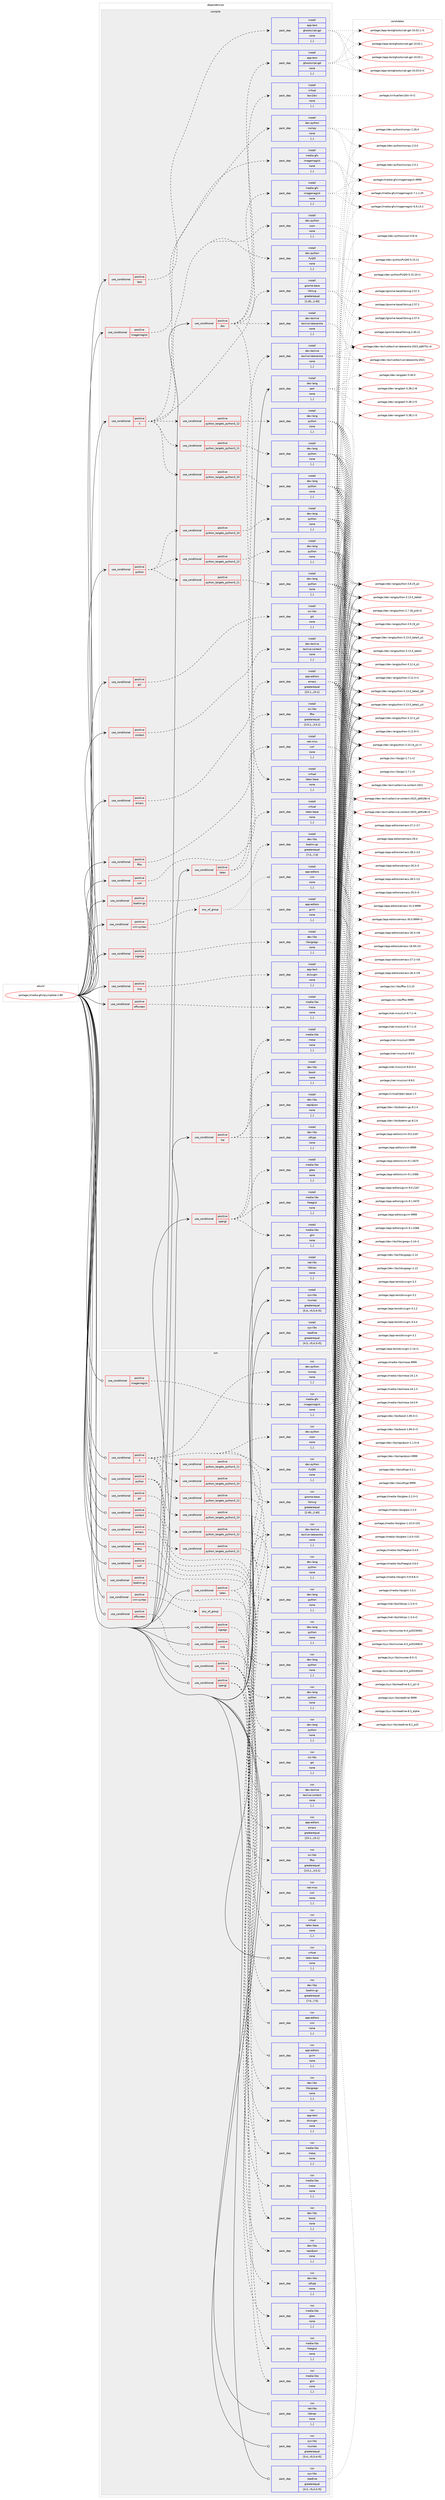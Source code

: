 digraph prolog {

# *************
# Graph options
# *************

newrank=true;
concentrate=true;
compound=true;
graph [rankdir=LR,fontname=Helvetica,fontsize=10,ranksep=1.5];#, ranksep=2.5, nodesep=0.2];
edge  [arrowhead=vee];
node  [fontname=Helvetica,fontsize=10];

# **********
# The ebuild
# **********

subgraph cluster_leftcol {
color=gray;
label=<<i>ebuild</i>>;
id [label="portage://media-gfx/asymptote-2.89", color=red, width=4, href="../media-gfx/asymptote-2.89.svg"];
}

# ****************
# The dependencies
# ****************

subgraph cluster_midcol {
color=gray;
label=<<i>dependencies</i>>;
subgraph cluster_compile {
fillcolor="#eeeeee";
style=filled;
label=<<i>compile</i>>;
subgraph cond71252 {
dependency283834 [label=<<TABLE BORDER="0" CELLBORDER="1" CELLSPACING="0" CELLPADDING="4"><TR><TD ROWSPAN="3" CELLPADDING="10">use_conditional</TD></TR><TR><TD>positive</TD></TR><TR><TD>X</TD></TR></TABLE>>, shape=none, color=red];
subgraph cond71253 {
dependency283835 [label=<<TABLE BORDER="0" CELLBORDER="1" CELLSPACING="0" CELLPADDING="4"><TR><TD ROWSPAN="3" CELLPADDING="10">use_conditional</TD></TR><TR><TD>positive</TD></TR><TR><TD>python_targets_python3_10</TD></TR></TABLE>>, shape=none, color=red];
subgraph pack210264 {
dependency283836 [label=<<TABLE BORDER="0" CELLBORDER="1" CELLSPACING="0" CELLPADDING="4" WIDTH="220"><TR><TD ROWSPAN="6" CELLPADDING="30">pack_dep</TD></TR><TR><TD WIDTH="110">install</TD></TR><TR><TD>dev-lang</TD></TR><TR><TD>python</TD></TR><TR><TD>none</TD></TR><TR><TD>[,,]</TD></TR></TABLE>>, shape=none, color=blue];
}
dependency283835:e -> dependency283836:w [weight=20,style="dashed",arrowhead="vee"];
}
dependency283834:e -> dependency283835:w [weight=20,style="dashed",arrowhead="vee"];
subgraph cond71254 {
dependency283837 [label=<<TABLE BORDER="0" CELLBORDER="1" CELLSPACING="0" CELLPADDING="4"><TR><TD ROWSPAN="3" CELLPADDING="10">use_conditional</TD></TR><TR><TD>positive</TD></TR><TR><TD>python_targets_python3_11</TD></TR></TABLE>>, shape=none, color=red];
subgraph pack210265 {
dependency283838 [label=<<TABLE BORDER="0" CELLBORDER="1" CELLSPACING="0" CELLPADDING="4" WIDTH="220"><TR><TD ROWSPAN="6" CELLPADDING="30">pack_dep</TD></TR><TR><TD WIDTH="110">install</TD></TR><TR><TD>dev-lang</TD></TR><TR><TD>python</TD></TR><TR><TD>none</TD></TR><TR><TD>[,,]</TD></TR></TABLE>>, shape=none, color=blue];
}
dependency283837:e -> dependency283838:w [weight=20,style="dashed",arrowhead="vee"];
}
dependency283834:e -> dependency283837:w [weight=20,style="dashed",arrowhead="vee"];
subgraph cond71255 {
dependency283839 [label=<<TABLE BORDER="0" CELLBORDER="1" CELLSPACING="0" CELLPADDING="4"><TR><TD ROWSPAN="3" CELLPADDING="10">use_conditional</TD></TR><TR><TD>positive</TD></TR><TR><TD>python_targets_python3_12</TD></TR></TABLE>>, shape=none, color=red];
subgraph pack210266 {
dependency283840 [label=<<TABLE BORDER="0" CELLBORDER="1" CELLSPACING="0" CELLPADDING="4" WIDTH="220"><TR><TD ROWSPAN="6" CELLPADDING="30">pack_dep</TD></TR><TR><TD WIDTH="110">install</TD></TR><TR><TD>dev-lang</TD></TR><TR><TD>python</TD></TR><TR><TD>none</TD></TR><TR><TD>[,,]</TD></TR></TABLE>>, shape=none, color=blue];
}
dependency283839:e -> dependency283840:w [weight=20,style="dashed",arrowhead="vee"];
}
dependency283834:e -> dependency283839:w [weight=20,style="dashed",arrowhead="vee"];
subgraph pack210267 {
dependency283841 [label=<<TABLE BORDER="0" CELLBORDER="1" CELLSPACING="0" CELLPADDING="4" WIDTH="220"><TR><TD ROWSPAN="6" CELLPADDING="30">pack_dep</TD></TR><TR><TD WIDTH="110">install</TD></TR><TR><TD>dev-python</TD></TR><TR><TD>PyQt5</TD></TR><TR><TD>none</TD></TR><TR><TD>[,,]</TD></TR></TABLE>>, shape=none, color=blue];
}
dependency283834:e -> dependency283841:w [weight=20,style="dashed",arrowhead="vee"];
subgraph pack210268 {
dependency283842 [label=<<TABLE BORDER="0" CELLBORDER="1" CELLSPACING="0" CELLPADDING="4" WIDTH="220"><TR><TD ROWSPAN="6" CELLPADDING="30">pack_dep</TD></TR><TR><TD WIDTH="110">install</TD></TR><TR><TD>dev-python</TD></TR><TR><TD>cson</TD></TR><TR><TD>none</TD></TR><TR><TD>[,,]</TD></TR></TABLE>>, shape=none, color=blue];
}
dependency283834:e -> dependency283842:w [weight=20,style="dashed",arrowhead="vee"];
subgraph pack210269 {
dependency283843 [label=<<TABLE BORDER="0" CELLBORDER="1" CELLSPACING="0" CELLPADDING="4" WIDTH="220"><TR><TD ROWSPAN="6" CELLPADDING="30">pack_dep</TD></TR><TR><TD WIDTH="110">install</TD></TR><TR><TD>dev-python</TD></TR><TR><TD>numpy</TD></TR><TR><TD>none</TD></TR><TR><TD>[,,]</TD></TR></TABLE>>, shape=none, color=blue];
}
dependency283834:e -> dependency283843:w [weight=20,style="dashed",arrowhead="vee"];
subgraph pack210270 {
dependency283844 [label=<<TABLE BORDER="0" CELLBORDER="1" CELLSPACING="0" CELLPADDING="4" WIDTH="220"><TR><TD ROWSPAN="6" CELLPADDING="30">pack_dep</TD></TR><TR><TD WIDTH="110">install</TD></TR><TR><TD>gnome-base</TD></TR><TR><TD>librsvg</TD></TR><TR><TD>greaterequal</TD></TR><TR><TD>[2.40,,,2.40]</TD></TR></TABLE>>, shape=none, color=blue];
}
dependency283834:e -> dependency283844:w [weight=20,style="dashed",arrowhead="vee"];
}
id:e -> dependency283834:w [weight=20,style="solid",arrowhead="vee"];
subgraph cond71256 {
dependency283845 [label=<<TABLE BORDER="0" CELLBORDER="1" CELLSPACING="0" CELLPADDING="4"><TR><TD ROWSPAN="3" CELLPADDING="10">use_conditional</TD></TR><TR><TD>positive</TD></TR><TR><TD>boehm-gc</TD></TR></TABLE>>, shape=none, color=red];
subgraph pack210271 {
dependency283846 [label=<<TABLE BORDER="0" CELLBORDER="1" CELLSPACING="0" CELLPADDING="4" WIDTH="220"><TR><TD ROWSPAN="6" CELLPADDING="30">pack_dep</TD></TR><TR><TD WIDTH="110">install</TD></TR><TR><TD>dev-libs</TD></TR><TR><TD>boehm-gc</TD></TR><TR><TD>greaterequal</TD></TR><TR><TD>[7.0,,,7.0]</TD></TR></TABLE>>, shape=none, color=blue];
}
dependency283845:e -> dependency283846:w [weight=20,style="dashed",arrowhead="vee"];
}
id:e -> dependency283845:w [weight=20,style="solid",arrowhead="vee"];
subgraph cond71257 {
dependency283847 [label=<<TABLE BORDER="0" CELLBORDER="1" CELLSPACING="0" CELLPADDING="4"><TR><TD ROWSPAN="3" CELLPADDING="10">use_conditional</TD></TR><TR><TD>positive</TD></TR><TR><TD>context</TD></TR></TABLE>>, shape=none, color=red];
subgraph pack210272 {
dependency283848 [label=<<TABLE BORDER="0" CELLBORDER="1" CELLSPACING="0" CELLPADDING="4" WIDTH="220"><TR><TD ROWSPAN="6" CELLPADDING="30">pack_dep</TD></TR><TR><TD WIDTH="110">install</TD></TR><TR><TD>dev-texlive</TD></TR><TR><TD>texlive-context</TD></TR><TR><TD>none</TD></TR><TR><TD>[,,]</TD></TR></TABLE>>, shape=none, color=blue];
}
dependency283847:e -> dependency283848:w [weight=20,style="dashed",arrowhead="vee"];
}
id:e -> dependency283847:w [weight=20,style="solid",arrowhead="vee"];
subgraph cond71258 {
dependency283849 [label=<<TABLE BORDER="0" CELLBORDER="1" CELLSPACING="0" CELLPADDING="4"><TR><TD ROWSPAN="3" CELLPADDING="10">use_conditional</TD></TR><TR><TD>positive</TD></TR><TR><TD>curl</TD></TR></TABLE>>, shape=none, color=red];
subgraph pack210273 {
dependency283850 [label=<<TABLE BORDER="0" CELLBORDER="1" CELLSPACING="0" CELLPADDING="4" WIDTH="220"><TR><TD ROWSPAN="6" CELLPADDING="30">pack_dep</TD></TR><TR><TD WIDTH="110">install</TD></TR><TR><TD>net-misc</TD></TR><TR><TD>curl</TD></TR><TR><TD>none</TD></TR><TR><TD>[,,]</TD></TR></TABLE>>, shape=none, color=blue];
}
dependency283849:e -> dependency283850:w [weight=20,style="dashed",arrowhead="vee"];
}
id:e -> dependency283849:w [weight=20,style="solid",arrowhead="vee"];
subgraph cond71259 {
dependency283851 [label=<<TABLE BORDER="0" CELLBORDER="1" CELLSPACING="0" CELLPADDING="4"><TR><TD ROWSPAN="3" CELLPADDING="10">use_conditional</TD></TR><TR><TD>positive</TD></TR><TR><TD>doc</TD></TR></TABLE>>, shape=none, color=red];
subgraph pack210274 {
dependency283852 [label=<<TABLE BORDER="0" CELLBORDER="1" CELLSPACING="0" CELLPADDING="4" WIDTH="220"><TR><TD ROWSPAN="6" CELLPADDING="30">pack_dep</TD></TR><TR><TD WIDTH="110">install</TD></TR><TR><TD>media-gfx</TD></TR><TR><TD>imagemagick</TD></TR><TR><TD>none</TD></TR><TR><TD>[,,]</TD></TR></TABLE>>, shape=none, color=blue];
}
dependency283851:e -> dependency283852:w [weight=20,style="dashed",arrowhead="vee"];
subgraph pack210275 {
dependency283853 [label=<<TABLE BORDER="0" CELLBORDER="1" CELLSPACING="0" CELLPADDING="4" WIDTH="220"><TR><TD ROWSPAN="6" CELLPADDING="30">pack_dep</TD></TR><TR><TD WIDTH="110">install</TD></TR><TR><TD>virtual</TD></TR><TR><TD>texi2dvi</TD></TR><TR><TD>none</TD></TR><TR><TD>[,,]</TD></TR></TABLE>>, shape=none, color=blue];
}
dependency283851:e -> dependency283853:w [weight=20,style="dashed",arrowhead="vee"];
subgraph pack210276 {
dependency283854 [label=<<TABLE BORDER="0" CELLBORDER="1" CELLSPACING="0" CELLPADDING="4" WIDTH="220"><TR><TD ROWSPAN="6" CELLPADDING="30">pack_dep</TD></TR><TR><TD WIDTH="110">install</TD></TR><TR><TD>virtual</TD></TR><TR><TD>latex-base</TD></TR><TR><TD>none</TD></TR><TR><TD>[,,]</TD></TR></TABLE>>, shape=none, color=blue];
}
dependency283851:e -> dependency283854:w [weight=20,style="dashed",arrowhead="vee"];
subgraph pack210277 {
dependency283855 [label=<<TABLE BORDER="0" CELLBORDER="1" CELLSPACING="0" CELLPADDING="4" WIDTH="220"><TR><TD ROWSPAN="6" CELLPADDING="30">pack_dep</TD></TR><TR><TD WIDTH="110">install</TD></TR><TR><TD>dev-texlive</TD></TR><TR><TD>texlive-latexextra</TD></TR><TR><TD>none</TD></TR><TR><TD>[,,]</TD></TR></TABLE>>, shape=none, color=blue];
}
dependency283851:e -> dependency283855:w [weight=20,style="dashed",arrowhead="vee"];
subgraph pack210278 {
dependency283856 [label=<<TABLE BORDER="0" CELLBORDER="1" CELLSPACING="0" CELLPADDING="4" WIDTH="220"><TR><TD ROWSPAN="6" CELLPADDING="30">pack_dep</TD></TR><TR><TD WIDTH="110">install</TD></TR><TR><TD>app-text</TD></TR><TR><TD>ghostscript-gpl</TD></TR><TR><TD>none</TD></TR><TR><TD>[,,]</TD></TR></TABLE>>, shape=none, color=blue];
}
dependency283851:e -> dependency283856:w [weight=20,style="dashed",arrowhead="vee"];
}
id:e -> dependency283851:w [weight=20,style="solid",arrowhead="vee"];
subgraph cond71260 {
dependency283857 [label=<<TABLE BORDER="0" CELLBORDER="1" CELLSPACING="0" CELLPADDING="4"><TR><TD ROWSPAN="3" CELLPADDING="10">use_conditional</TD></TR><TR><TD>positive</TD></TR><TR><TD>emacs</TD></TR></TABLE>>, shape=none, color=red];
subgraph pack210279 {
dependency283858 [label=<<TABLE BORDER="0" CELLBORDER="1" CELLSPACING="0" CELLPADDING="4" WIDTH="220"><TR><TD ROWSPAN="6" CELLPADDING="30">pack_dep</TD></TR><TR><TD WIDTH="110">install</TD></TR><TR><TD>app-editors</TD></TR><TR><TD>emacs</TD></TR><TR><TD>greaterequal</TD></TR><TR><TD>[23.1,,,23.1]</TD></TR></TABLE>>, shape=none, color=blue];
}
dependency283857:e -> dependency283858:w [weight=20,style="dashed",arrowhead="vee"];
}
id:e -> dependency283857:w [weight=20,style="solid",arrowhead="vee"];
subgraph cond71261 {
dependency283859 [label=<<TABLE BORDER="0" CELLBORDER="1" CELLSPACING="0" CELLPADDING="4"><TR><TD ROWSPAN="3" CELLPADDING="10">use_conditional</TD></TR><TR><TD>positive</TD></TR><TR><TD>fftw</TD></TR></TABLE>>, shape=none, color=red];
subgraph pack210280 {
dependency283860 [label=<<TABLE BORDER="0" CELLBORDER="1" CELLSPACING="0" CELLPADDING="4" WIDTH="220"><TR><TD ROWSPAN="6" CELLPADDING="30">pack_dep</TD></TR><TR><TD WIDTH="110">install</TD></TR><TR><TD>sci-libs</TD></TR><TR><TD>fftw</TD></TR><TR><TD>greaterequal</TD></TR><TR><TD>[3.0.1,,,3.0.1]</TD></TR></TABLE>>, shape=none, color=blue];
}
dependency283859:e -> dependency283860:w [weight=20,style="dashed",arrowhead="vee"];
}
id:e -> dependency283859:w [weight=20,style="solid",arrowhead="vee"];
subgraph cond71262 {
dependency283861 [label=<<TABLE BORDER="0" CELLBORDER="1" CELLSPACING="0" CELLPADDING="4"><TR><TD ROWSPAN="3" CELLPADDING="10">use_conditional</TD></TR><TR><TD>positive</TD></TR><TR><TD>gsl</TD></TR></TABLE>>, shape=none, color=red];
subgraph pack210281 {
dependency283862 [label=<<TABLE BORDER="0" CELLBORDER="1" CELLSPACING="0" CELLPADDING="4" WIDTH="220"><TR><TD ROWSPAN="6" CELLPADDING="30">pack_dep</TD></TR><TR><TD WIDTH="110">install</TD></TR><TR><TD>sci-libs</TD></TR><TR><TD>gsl</TD></TR><TR><TD>none</TD></TR><TR><TD>[,,]</TD></TR></TABLE>>, shape=none, color=blue];
}
dependency283861:e -> dependency283862:w [weight=20,style="dashed",arrowhead="vee"];
}
id:e -> dependency283861:w [weight=20,style="solid",arrowhead="vee"];
subgraph cond71263 {
dependency283863 [label=<<TABLE BORDER="0" CELLBORDER="1" CELLSPACING="0" CELLPADDING="4"><TR><TD ROWSPAN="3" CELLPADDING="10">use_conditional</TD></TR><TR><TD>positive</TD></TR><TR><TD>imagemagick</TD></TR></TABLE>>, shape=none, color=red];
subgraph pack210282 {
dependency283864 [label=<<TABLE BORDER="0" CELLBORDER="1" CELLSPACING="0" CELLPADDING="4" WIDTH="220"><TR><TD ROWSPAN="6" CELLPADDING="30">pack_dep</TD></TR><TR><TD WIDTH="110">install</TD></TR><TR><TD>media-gfx</TD></TR><TR><TD>imagemagick</TD></TR><TR><TD>none</TD></TR><TR><TD>[,,]</TD></TR></TABLE>>, shape=none, color=blue];
}
dependency283863:e -> dependency283864:w [weight=20,style="dashed",arrowhead="vee"];
}
id:e -> dependency283863:w [weight=20,style="solid",arrowhead="vee"];
subgraph cond71264 {
dependency283865 [label=<<TABLE BORDER="0" CELLBORDER="1" CELLSPACING="0" CELLPADDING="4"><TR><TD ROWSPAN="3" CELLPADDING="10">use_conditional</TD></TR><TR><TD>positive</TD></TR><TR><TD>latex</TD></TR></TABLE>>, shape=none, color=red];
subgraph pack210283 {
dependency283866 [label=<<TABLE BORDER="0" CELLBORDER="1" CELLSPACING="0" CELLPADDING="4" WIDTH="220"><TR><TD ROWSPAN="6" CELLPADDING="30">pack_dep</TD></TR><TR><TD WIDTH="110">install</TD></TR><TR><TD>virtual</TD></TR><TR><TD>latex-base</TD></TR><TR><TD>none</TD></TR><TR><TD>[,,]</TD></TR></TABLE>>, shape=none, color=blue];
}
dependency283865:e -> dependency283866:w [weight=20,style="dashed",arrowhead="vee"];
subgraph pack210284 {
dependency283867 [label=<<TABLE BORDER="0" CELLBORDER="1" CELLSPACING="0" CELLPADDING="4" WIDTH="220"><TR><TD ROWSPAN="6" CELLPADDING="30">pack_dep</TD></TR><TR><TD WIDTH="110">install</TD></TR><TR><TD>dev-texlive</TD></TR><TR><TD>texlive-latexextra</TD></TR><TR><TD>none</TD></TR><TR><TD>[,,]</TD></TR></TABLE>>, shape=none, color=blue];
}
dependency283865:e -> dependency283867:w [weight=20,style="dashed",arrowhead="vee"];
}
id:e -> dependency283865:w [weight=20,style="solid",arrowhead="vee"];
subgraph cond71265 {
dependency283868 [label=<<TABLE BORDER="0" CELLBORDER="1" CELLSPACING="0" CELLPADDING="4"><TR><TD ROWSPAN="3" CELLPADDING="10">use_conditional</TD></TR><TR><TD>positive</TD></TR><TR><TD>lsp</TD></TR></TABLE>>, shape=none, color=red];
subgraph pack210285 {
dependency283869 [label=<<TABLE BORDER="0" CELLBORDER="1" CELLSPACING="0" CELLPADDING="4" WIDTH="220"><TR><TD ROWSPAN="6" CELLPADDING="30">pack_dep</TD></TR><TR><TD WIDTH="110">install</TD></TR><TR><TD>dev-libs</TD></TR><TR><TD>boost</TD></TR><TR><TD>none</TD></TR><TR><TD>[,,]</TD></TR></TABLE>>, shape=none, color=blue];
}
dependency283868:e -> dependency283869:w [weight=20,style="dashed",arrowhead="vee"];
subgraph pack210286 {
dependency283870 [label=<<TABLE BORDER="0" CELLBORDER="1" CELLSPACING="0" CELLPADDING="4" WIDTH="220"><TR><TD ROWSPAN="6" CELLPADDING="30">pack_dep</TD></TR><TR><TD WIDTH="110">install</TD></TR><TR><TD>dev-libs</TD></TR><TR><TD>rapidjson</TD></TR><TR><TD>none</TD></TR><TR><TD>[,,]</TD></TR></TABLE>>, shape=none, color=blue];
}
dependency283868:e -> dependency283870:w [weight=20,style="dashed",arrowhead="vee"];
subgraph pack210287 {
dependency283871 [label=<<TABLE BORDER="0" CELLBORDER="1" CELLSPACING="0" CELLPADDING="4" WIDTH="220"><TR><TD ROWSPAN="6" CELLPADDING="30">pack_dep</TD></TR><TR><TD WIDTH="110">install</TD></TR><TR><TD>dev-libs</TD></TR><TR><TD>utfcpp</TD></TR><TR><TD>none</TD></TR><TR><TD>[,,]</TD></TR></TABLE>>, shape=none, color=blue];
}
dependency283868:e -> dependency283871:w [weight=20,style="dashed",arrowhead="vee"];
}
id:e -> dependency283868:w [weight=20,style="solid",arrowhead="vee"];
subgraph cond71266 {
dependency283872 [label=<<TABLE BORDER="0" CELLBORDER="1" CELLSPACING="0" CELLPADDING="4"><TR><TD ROWSPAN="3" CELLPADDING="10">use_conditional</TD></TR><TR><TD>positive</TD></TR><TR><TD>offscreen</TD></TR></TABLE>>, shape=none, color=red];
subgraph pack210288 {
dependency283873 [label=<<TABLE BORDER="0" CELLBORDER="1" CELLSPACING="0" CELLPADDING="4" WIDTH="220"><TR><TD ROWSPAN="6" CELLPADDING="30">pack_dep</TD></TR><TR><TD WIDTH="110">install</TD></TR><TR><TD>media-libs</TD></TR><TR><TD>mesa</TD></TR><TR><TD>none</TD></TR><TR><TD>[,,]</TD></TR></TABLE>>, shape=none, color=blue];
}
dependency283872:e -> dependency283873:w [weight=20,style="dashed",arrowhead="vee"];
}
id:e -> dependency283872:w [weight=20,style="solid",arrowhead="vee"];
subgraph cond71267 {
dependency283874 [label=<<TABLE BORDER="0" CELLBORDER="1" CELLSPACING="0" CELLPADDING="4"><TR><TD ROWSPAN="3" CELLPADDING="10">use_conditional</TD></TR><TR><TD>positive</TD></TR><TR><TD>opengl</TD></TR></TABLE>>, shape=none, color=red];
subgraph pack210289 {
dependency283875 [label=<<TABLE BORDER="0" CELLBORDER="1" CELLSPACING="0" CELLPADDING="4" WIDTH="220"><TR><TD ROWSPAN="6" CELLPADDING="30">pack_dep</TD></TR><TR><TD WIDTH="110">install</TD></TR><TR><TD>media-libs</TD></TR><TR><TD>mesa</TD></TR><TR><TD>none</TD></TR><TR><TD>[,,]</TD></TR></TABLE>>, shape=none, color=blue];
}
dependency283874:e -> dependency283875:w [weight=20,style="dashed",arrowhead="vee"];
subgraph pack210290 {
dependency283876 [label=<<TABLE BORDER="0" CELLBORDER="1" CELLSPACING="0" CELLPADDING="4" WIDTH="220"><TR><TD ROWSPAN="6" CELLPADDING="30">pack_dep</TD></TR><TR><TD WIDTH="110">install</TD></TR><TR><TD>media-libs</TD></TR><TR><TD>freeglut</TD></TR><TR><TD>none</TD></TR><TR><TD>[,,]</TD></TR></TABLE>>, shape=none, color=blue];
}
dependency283874:e -> dependency283876:w [weight=20,style="dashed",arrowhead="vee"];
subgraph pack210291 {
dependency283877 [label=<<TABLE BORDER="0" CELLBORDER="1" CELLSPACING="0" CELLPADDING="4" WIDTH="220"><TR><TD ROWSPAN="6" CELLPADDING="30">pack_dep</TD></TR><TR><TD WIDTH="110">install</TD></TR><TR><TD>media-libs</TD></TR><TR><TD>glew</TD></TR><TR><TD>none</TD></TR><TR><TD>[,,]</TD></TR></TABLE>>, shape=none, color=blue];
}
dependency283874:e -> dependency283877:w [weight=20,style="dashed",arrowhead="vee"];
subgraph pack210292 {
dependency283878 [label=<<TABLE BORDER="0" CELLBORDER="1" CELLSPACING="0" CELLPADDING="4" WIDTH="220"><TR><TD ROWSPAN="6" CELLPADDING="30">pack_dep</TD></TR><TR><TD WIDTH="110">install</TD></TR><TR><TD>media-libs</TD></TR><TR><TD>glm</TD></TR><TR><TD>none</TD></TR><TR><TD>[,,]</TD></TR></TABLE>>, shape=none, color=blue];
}
dependency283874:e -> dependency283878:w [weight=20,style="dashed",arrowhead="vee"];
}
id:e -> dependency283874:w [weight=20,style="solid",arrowhead="vee"];
subgraph cond71268 {
dependency283879 [label=<<TABLE BORDER="0" CELLBORDER="1" CELLSPACING="0" CELLPADDING="4"><TR><TD ROWSPAN="3" CELLPADDING="10">use_conditional</TD></TR><TR><TD>positive</TD></TR><TR><TD>python</TD></TR></TABLE>>, shape=none, color=red];
subgraph cond71269 {
dependency283880 [label=<<TABLE BORDER="0" CELLBORDER="1" CELLSPACING="0" CELLPADDING="4"><TR><TD ROWSPAN="3" CELLPADDING="10">use_conditional</TD></TR><TR><TD>positive</TD></TR><TR><TD>python_targets_python3_10</TD></TR></TABLE>>, shape=none, color=red];
subgraph pack210293 {
dependency283881 [label=<<TABLE BORDER="0" CELLBORDER="1" CELLSPACING="0" CELLPADDING="4" WIDTH="220"><TR><TD ROWSPAN="6" CELLPADDING="30">pack_dep</TD></TR><TR><TD WIDTH="110">install</TD></TR><TR><TD>dev-lang</TD></TR><TR><TD>python</TD></TR><TR><TD>none</TD></TR><TR><TD>[,,]</TD></TR></TABLE>>, shape=none, color=blue];
}
dependency283880:e -> dependency283881:w [weight=20,style="dashed",arrowhead="vee"];
}
dependency283879:e -> dependency283880:w [weight=20,style="dashed",arrowhead="vee"];
subgraph cond71270 {
dependency283882 [label=<<TABLE BORDER="0" CELLBORDER="1" CELLSPACING="0" CELLPADDING="4"><TR><TD ROWSPAN="3" CELLPADDING="10">use_conditional</TD></TR><TR><TD>positive</TD></TR><TR><TD>python_targets_python3_11</TD></TR></TABLE>>, shape=none, color=red];
subgraph pack210294 {
dependency283883 [label=<<TABLE BORDER="0" CELLBORDER="1" CELLSPACING="0" CELLPADDING="4" WIDTH="220"><TR><TD ROWSPAN="6" CELLPADDING="30">pack_dep</TD></TR><TR><TD WIDTH="110">install</TD></TR><TR><TD>dev-lang</TD></TR><TR><TD>python</TD></TR><TR><TD>none</TD></TR><TR><TD>[,,]</TD></TR></TABLE>>, shape=none, color=blue];
}
dependency283882:e -> dependency283883:w [weight=20,style="dashed",arrowhead="vee"];
}
dependency283879:e -> dependency283882:w [weight=20,style="dashed",arrowhead="vee"];
subgraph cond71271 {
dependency283884 [label=<<TABLE BORDER="0" CELLBORDER="1" CELLSPACING="0" CELLPADDING="4"><TR><TD ROWSPAN="3" CELLPADDING="10">use_conditional</TD></TR><TR><TD>positive</TD></TR><TR><TD>python_targets_python3_12</TD></TR></TABLE>>, shape=none, color=red];
subgraph pack210295 {
dependency283885 [label=<<TABLE BORDER="0" CELLBORDER="1" CELLSPACING="0" CELLPADDING="4" WIDTH="220"><TR><TD ROWSPAN="6" CELLPADDING="30">pack_dep</TD></TR><TR><TD WIDTH="110">install</TD></TR><TR><TD>dev-lang</TD></TR><TR><TD>python</TD></TR><TR><TD>none</TD></TR><TR><TD>[,,]</TD></TR></TABLE>>, shape=none, color=blue];
}
dependency283884:e -> dependency283885:w [weight=20,style="dashed",arrowhead="vee"];
}
dependency283879:e -> dependency283884:w [weight=20,style="dashed",arrowhead="vee"];
}
id:e -> dependency283879:w [weight=20,style="solid",arrowhead="vee"];
subgraph cond71272 {
dependency283886 [label=<<TABLE BORDER="0" CELLBORDER="1" CELLSPACING="0" CELLPADDING="4"><TR><TD ROWSPAN="3" CELLPADDING="10">use_conditional</TD></TR><TR><TD>positive</TD></TR><TR><TD>sigsegv</TD></TR></TABLE>>, shape=none, color=red];
subgraph pack210296 {
dependency283887 [label=<<TABLE BORDER="0" CELLBORDER="1" CELLSPACING="0" CELLPADDING="4" WIDTH="220"><TR><TD ROWSPAN="6" CELLPADDING="30">pack_dep</TD></TR><TR><TD WIDTH="110">install</TD></TR><TR><TD>dev-libs</TD></TR><TR><TD>libsigsegv</TD></TR><TR><TD>none</TD></TR><TR><TD>[,,]</TD></TR></TABLE>>, shape=none, color=blue];
}
dependency283886:e -> dependency283887:w [weight=20,style="dashed",arrowhead="vee"];
}
id:e -> dependency283886:w [weight=20,style="solid",arrowhead="vee"];
subgraph cond71273 {
dependency283888 [label=<<TABLE BORDER="0" CELLBORDER="1" CELLSPACING="0" CELLPADDING="4"><TR><TD ROWSPAN="3" CELLPADDING="10">use_conditional</TD></TR><TR><TD>positive</TD></TR><TR><TD>svg</TD></TR></TABLE>>, shape=none, color=red];
subgraph pack210297 {
dependency283889 [label=<<TABLE BORDER="0" CELLBORDER="1" CELLSPACING="0" CELLPADDING="4" WIDTH="220"><TR><TD ROWSPAN="6" CELLPADDING="30">pack_dep</TD></TR><TR><TD WIDTH="110">install</TD></TR><TR><TD>app-text</TD></TR><TR><TD>dvisvgm</TD></TR><TR><TD>none</TD></TR><TR><TD>[,,]</TD></TR></TABLE>>, shape=none, color=blue];
}
dependency283888:e -> dependency283889:w [weight=20,style="dashed",arrowhead="vee"];
}
id:e -> dependency283888:w [weight=20,style="solid",arrowhead="vee"];
subgraph cond71274 {
dependency283890 [label=<<TABLE BORDER="0" CELLBORDER="1" CELLSPACING="0" CELLPADDING="4"><TR><TD ROWSPAN="3" CELLPADDING="10">use_conditional</TD></TR><TR><TD>positive</TD></TR><TR><TD>test</TD></TR></TABLE>>, shape=none, color=red];
subgraph pack210298 {
dependency283891 [label=<<TABLE BORDER="0" CELLBORDER="1" CELLSPACING="0" CELLPADDING="4" WIDTH="220"><TR><TD ROWSPAN="6" CELLPADDING="30">pack_dep</TD></TR><TR><TD WIDTH="110">install</TD></TR><TR><TD>app-text</TD></TR><TR><TD>ghostscript-gpl</TD></TR><TR><TD>none</TD></TR><TR><TD>[,,]</TD></TR></TABLE>>, shape=none, color=blue];
}
dependency283890:e -> dependency283891:w [weight=20,style="dashed",arrowhead="vee"];
}
id:e -> dependency283890:w [weight=20,style="solid",arrowhead="vee"];
subgraph cond71275 {
dependency283892 [label=<<TABLE BORDER="0" CELLBORDER="1" CELLSPACING="0" CELLPADDING="4"><TR><TD ROWSPAN="3" CELLPADDING="10">use_conditional</TD></TR><TR><TD>positive</TD></TR><TR><TD>vim-syntax</TD></TR></TABLE>>, shape=none, color=red];
subgraph any2157 {
dependency283893 [label=<<TABLE BORDER="0" CELLBORDER="1" CELLSPACING="0" CELLPADDING="4"><TR><TD CELLPADDING="10">any_of_group</TD></TR></TABLE>>, shape=none, color=red];subgraph pack210299 {
dependency283894 [label=<<TABLE BORDER="0" CELLBORDER="1" CELLSPACING="0" CELLPADDING="4" WIDTH="220"><TR><TD ROWSPAN="6" CELLPADDING="30">pack_dep</TD></TR><TR><TD WIDTH="110">install</TD></TR><TR><TD>app-editors</TD></TR><TR><TD>vim</TD></TR><TR><TD>none</TD></TR><TR><TD>[,,]</TD></TR></TABLE>>, shape=none, color=blue];
}
dependency283893:e -> dependency283894:w [weight=20,style="dotted",arrowhead="oinv"];
subgraph pack210300 {
dependency283895 [label=<<TABLE BORDER="0" CELLBORDER="1" CELLSPACING="0" CELLPADDING="4" WIDTH="220"><TR><TD ROWSPAN="6" CELLPADDING="30">pack_dep</TD></TR><TR><TD WIDTH="110">install</TD></TR><TR><TD>app-editors</TD></TR><TR><TD>gvim</TD></TR><TR><TD>none</TD></TR><TR><TD>[,,]</TD></TR></TABLE>>, shape=none, color=blue];
}
dependency283893:e -> dependency283895:w [weight=20,style="dotted",arrowhead="oinv"];
}
dependency283892:e -> dependency283893:w [weight=20,style="dashed",arrowhead="vee"];
}
id:e -> dependency283892:w [weight=20,style="solid",arrowhead="vee"];
subgraph pack210301 {
dependency283896 [label=<<TABLE BORDER="0" CELLBORDER="1" CELLSPACING="0" CELLPADDING="4" WIDTH="220"><TR><TD ROWSPAN="6" CELLPADDING="30">pack_dep</TD></TR><TR><TD WIDTH="110">install</TD></TR><TR><TD>dev-lang</TD></TR><TR><TD>perl</TD></TR><TR><TD>none</TD></TR><TR><TD>[,,]</TD></TR></TABLE>>, shape=none, color=blue];
}
id:e -> dependency283896:w [weight=20,style="solid",arrowhead="vee"];
subgraph pack210302 {
dependency283897 [label=<<TABLE BORDER="0" CELLBORDER="1" CELLSPACING="0" CELLPADDING="4" WIDTH="220"><TR><TD ROWSPAN="6" CELLPADDING="30">pack_dep</TD></TR><TR><TD WIDTH="110">install</TD></TR><TR><TD>net-libs</TD></TR><TR><TD>libtirpc</TD></TR><TR><TD>none</TD></TR><TR><TD>[,,]</TD></TR></TABLE>>, shape=none, color=blue];
}
id:e -> dependency283897:w [weight=20,style="solid",arrowhead="vee"];
subgraph pack210303 {
dependency283898 [label=<<TABLE BORDER="0" CELLBORDER="1" CELLSPACING="0" CELLPADDING="4" WIDTH="220"><TR><TD ROWSPAN="6" CELLPADDING="30">pack_dep</TD></TR><TR><TD WIDTH="110">install</TD></TR><TR><TD>sys-libs</TD></TR><TR><TD>ncurses</TD></TR><TR><TD>greaterequal</TD></TR><TR><TD>[5.4,,-r5,5.4-r5]</TD></TR></TABLE>>, shape=none, color=blue];
}
id:e -> dependency283898:w [weight=20,style="solid",arrowhead="vee"];
subgraph pack210304 {
dependency283899 [label=<<TABLE BORDER="0" CELLBORDER="1" CELLSPACING="0" CELLPADDING="4" WIDTH="220"><TR><TD ROWSPAN="6" CELLPADDING="30">pack_dep</TD></TR><TR><TD WIDTH="110">install</TD></TR><TR><TD>sys-libs</TD></TR><TR><TD>readline</TD></TR><TR><TD>greaterequal</TD></TR><TR><TD>[4.3,,-r5,4.3-r5]</TD></TR></TABLE>>, shape=none, color=blue];
}
id:e -> dependency283899:w [weight=20,style="solid",arrowhead="vee"];
}
subgraph cluster_compileandrun {
fillcolor="#eeeeee";
style=filled;
label=<<i>compile and run</i>>;
}
subgraph cluster_run {
fillcolor="#eeeeee";
style=filled;
label=<<i>run</i>>;
subgraph cond71276 {
dependency283900 [label=<<TABLE BORDER="0" CELLBORDER="1" CELLSPACING="0" CELLPADDING="4"><TR><TD ROWSPAN="3" CELLPADDING="10">use_conditional</TD></TR><TR><TD>positive</TD></TR><TR><TD>X</TD></TR></TABLE>>, shape=none, color=red];
subgraph cond71277 {
dependency283901 [label=<<TABLE BORDER="0" CELLBORDER="1" CELLSPACING="0" CELLPADDING="4"><TR><TD ROWSPAN="3" CELLPADDING="10">use_conditional</TD></TR><TR><TD>positive</TD></TR><TR><TD>python_targets_python3_10</TD></TR></TABLE>>, shape=none, color=red];
subgraph pack210305 {
dependency283902 [label=<<TABLE BORDER="0" CELLBORDER="1" CELLSPACING="0" CELLPADDING="4" WIDTH="220"><TR><TD ROWSPAN="6" CELLPADDING="30">pack_dep</TD></TR><TR><TD WIDTH="110">run</TD></TR><TR><TD>dev-lang</TD></TR><TR><TD>python</TD></TR><TR><TD>none</TD></TR><TR><TD>[,,]</TD></TR></TABLE>>, shape=none, color=blue];
}
dependency283901:e -> dependency283902:w [weight=20,style="dashed",arrowhead="vee"];
}
dependency283900:e -> dependency283901:w [weight=20,style="dashed",arrowhead="vee"];
subgraph cond71278 {
dependency283903 [label=<<TABLE BORDER="0" CELLBORDER="1" CELLSPACING="0" CELLPADDING="4"><TR><TD ROWSPAN="3" CELLPADDING="10">use_conditional</TD></TR><TR><TD>positive</TD></TR><TR><TD>python_targets_python3_11</TD></TR></TABLE>>, shape=none, color=red];
subgraph pack210306 {
dependency283904 [label=<<TABLE BORDER="0" CELLBORDER="1" CELLSPACING="0" CELLPADDING="4" WIDTH="220"><TR><TD ROWSPAN="6" CELLPADDING="30">pack_dep</TD></TR><TR><TD WIDTH="110">run</TD></TR><TR><TD>dev-lang</TD></TR><TR><TD>python</TD></TR><TR><TD>none</TD></TR><TR><TD>[,,]</TD></TR></TABLE>>, shape=none, color=blue];
}
dependency283903:e -> dependency283904:w [weight=20,style="dashed",arrowhead="vee"];
}
dependency283900:e -> dependency283903:w [weight=20,style="dashed",arrowhead="vee"];
subgraph cond71279 {
dependency283905 [label=<<TABLE BORDER="0" CELLBORDER="1" CELLSPACING="0" CELLPADDING="4"><TR><TD ROWSPAN="3" CELLPADDING="10">use_conditional</TD></TR><TR><TD>positive</TD></TR><TR><TD>python_targets_python3_12</TD></TR></TABLE>>, shape=none, color=red];
subgraph pack210307 {
dependency283906 [label=<<TABLE BORDER="0" CELLBORDER="1" CELLSPACING="0" CELLPADDING="4" WIDTH="220"><TR><TD ROWSPAN="6" CELLPADDING="30">pack_dep</TD></TR><TR><TD WIDTH="110">run</TD></TR><TR><TD>dev-lang</TD></TR><TR><TD>python</TD></TR><TR><TD>none</TD></TR><TR><TD>[,,]</TD></TR></TABLE>>, shape=none, color=blue];
}
dependency283905:e -> dependency283906:w [weight=20,style="dashed",arrowhead="vee"];
}
dependency283900:e -> dependency283905:w [weight=20,style="dashed",arrowhead="vee"];
subgraph pack210308 {
dependency283907 [label=<<TABLE BORDER="0" CELLBORDER="1" CELLSPACING="0" CELLPADDING="4" WIDTH="220"><TR><TD ROWSPAN="6" CELLPADDING="30">pack_dep</TD></TR><TR><TD WIDTH="110">run</TD></TR><TR><TD>dev-python</TD></TR><TR><TD>PyQt5</TD></TR><TR><TD>none</TD></TR><TR><TD>[,,]</TD></TR></TABLE>>, shape=none, color=blue];
}
dependency283900:e -> dependency283907:w [weight=20,style="dashed",arrowhead="vee"];
subgraph pack210309 {
dependency283908 [label=<<TABLE BORDER="0" CELLBORDER="1" CELLSPACING="0" CELLPADDING="4" WIDTH="220"><TR><TD ROWSPAN="6" CELLPADDING="30">pack_dep</TD></TR><TR><TD WIDTH="110">run</TD></TR><TR><TD>dev-python</TD></TR><TR><TD>cson</TD></TR><TR><TD>none</TD></TR><TR><TD>[,,]</TD></TR></TABLE>>, shape=none, color=blue];
}
dependency283900:e -> dependency283908:w [weight=20,style="dashed",arrowhead="vee"];
subgraph pack210310 {
dependency283909 [label=<<TABLE BORDER="0" CELLBORDER="1" CELLSPACING="0" CELLPADDING="4" WIDTH="220"><TR><TD ROWSPAN="6" CELLPADDING="30">pack_dep</TD></TR><TR><TD WIDTH="110">run</TD></TR><TR><TD>dev-python</TD></TR><TR><TD>numpy</TD></TR><TR><TD>none</TD></TR><TR><TD>[,,]</TD></TR></TABLE>>, shape=none, color=blue];
}
dependency283900:e -> dependency283909:w [weight=20,style="dashed",arrowhead="vee"];
subgraph pack210311 {
dependency283910 [label=<<TABLE BORDER="0" CELLBORDER="1" CELLSPACING="0" CELLPADDING="4" WIDTH="220"><TR><TD ROWSPAN="6" CELLPADDING="30">pack_dep</TD></TR><TR><TD WIDTH="110">run</TD></TR><TR><TD>gnome-base</TD></TR><TR><TD>librsvg</TD></TR><TR><TD>greaterequal</TD></TR><TR><TD>[2.40,,,2.40]</TD></TR></TABLE>>, shape=none, color=blue];
}
dependency283900:e -> dependency283910:w [weight=20,style="dashed",arrowhead="vee"];
}
id:e -> dependency283900:w [weight=20,style="solid",arrowhead="odot"];
subgraph cond71280 {
dependency283911 [label=<<TABLE BORDER="0" CELLBORDER="1" CELLSPACING="0" CELLPADDING="4"><TR><TD ROWSPAN="3" CELLPADDING="10">use_conditional</TD></TR><TR><TD>positive</TD></TR><TR><TD>boehm-gc</TD></TR></TABLE>>, shape=none, color=red];
subgraph pack210312 {
dependency283912 [label=<<TABLE BORDER="0" CELLBORDER="1" CELLSPACING="0" CELLPADDING="4" WIDTH="220"><TR><TD ROWSPAN="6" CELLPADDING="30">pack_dep</TD></TR><TR><TD WIDTH="110">run</TD></TR><TR><TD>dev-libs</TD></TR><TR><TD>boehm-gc</TD></TR><TR><TD>greaterequal</TD></TR><TR><TD>[7.0,,,7.0]</TD></TR></TABLE>>, shape=none, color=blue];
}
dependency283911:e -> dependency283912:w [weight=20,style="dashed",arrowhead="vee"];
}
id:e -> dependency283911:w [weight=20,style="solid",arrowhead="odot"];
subgraph cond71281 {
dependency283913 [label=<<TABLE BORDER="0" CELLBORDER="1" CELLSPACING="0" CELLPADDING="4"><TR><TD ROWSPAN="3" CELLPADDING="10">use_conditional</TD></TR><TR><TD>positive</TD></TR><TR><TD>context</TD></TR></TABLE>>, shape=none, color=red];
subgraph pack210313 {
dependency283914 [label=<<TABLE BORDER="0" CELLBORDER="1" CELLSPACING="0" CELLPADDING="4" WIDTH="220"><TR><TD ROWSPAN="6" CELLPADDING="30">pack_dep</TD></TR><TR><TD WIDTH="110">run</TD></TR><TR><TD>dev-texlive</TD></TR><TR><TD>texlive-context</TD></TR><TR><TD>none</TD></TR><TR><TD>[,,]</TD></TR></TABLE>>, shape=none, color=blue];
}
dependency283913:e -> dependency283914:w [weight=20,style="dashed",arrowhead="vee"];
}
id:e -> dependency283913:w [weight=20,style="solid",arrowhead="odot"];
subgraph cond71282 {
dependency283915 [label=<<TABLE BORDER="0" CELLBORDER="1" CELLSPACING="0" CELLPADDING="4"><TR><TD ROWSPAN="3" CELLPADDING="10">use_conditional</TD></TR><TR><TD>positive</TD></TR><TR><TD>curl</TD></TR></TABLE>>, shape=none, color=red];
subgraph pack210314 {
dependency283916 [label=<<TABLE BORDER="0" CELLBORDER="1" CELLSPACING="0" CELLPADDING="4" WIDTH="220"><TR><TD ROWSPAN="6" CELLPADDING="30">pack_dep</TD></TR><TR><TD WIDTH="110">run</TD></TR><TR><TD>net-misc</TD></TR><TR><TD>curl</TD></TR><TR><TD>none</TD></TR><TR><TD>[,,]</TD></TR></TABLE>>, shape=none, color=blue];
}
dependency283915:e -> dependency283916:w [weight=20,style="dashed",arrowhead="vee"];
}
id:e -> dependency283915:w [weight=20,style="solid",arrowhead="odot"];
subgraph cond71283 {
dependency283917 [label=<<TABLE BORDER="0" CELLBORDER="1" CELLSPACING="0" CELLPADDING="4"><TR><TD ROWSPAN="3" CELLPADDING="10">use_conditional</TD></TR><TR><TD>positive</TD></TR><TR><TD>emacs</TD></TR></TABLE>>, shape=none, color=red];
subgraph pack210315 {
dependency283918 [label=<<TABLE BORDER="0" CELLBORDER="1" CELLSPACING="0" CELLPADDING="4" WIDTH="220"><TR><TD ROWSPAN="6" CELLPADDING="30">pack_dep</TD></TR><TR><TD WIDTH="110">run</TD></TR><TR><TD>app-editors</TD></TR><TR><TD>emacs</TD></TR><TR><TD>greaterequal</TD></TR><TR><TD>[23.1,,,23.1]</TD></TR></TABLE>>, shape=none, color=blue];
}
dependency283917:e -> dependency283918:w [weight=20,style="dashed",arrowhead="vee"];
}
id:e -> dependency283917:w [weight=20,style="solid",arrowhead="odot"];
subgraph cond71284 {
dependency283919 [label=<<TABLE BORDER="0" CELLBORDER="1" CELLSPACING="0" CELLPADDING="4"><TR><TD ROWSPAN="3" CELLPADDING="10">use_conditional</TD></TR><TR><TD>positive</TD></TR><TR><TD>fftw</TD></TR></TABLE>>, shape=none, color=red];
subgraph pack210316 {
dependency283920 [label=<<TABLE BORDER="0" CELLBORDER="1" CELLSPACING="0" CELLPADDING="4" WIDTH="220"><TR><TD ROWSPAN="6" CELLPADDING="30">pack_dep</TD></TR><TR><TD WIDTH="110">run</TD></TR><TR><TD>sci-libs</TD></TR><TR><TD>fftw</TD></TR><TR><TD>greaterequal</TD></TR><TR><TD>[3.0.1,,,3.0.1]</TD></TR></TABLE>>, shape=none, color=blue];
}
dependency283919:e -> dependency283920:w [weight=20,style="dashed",arrowhead="vee"];
}
id:e -> dependency283919:w [weight=20,style="solid",arrowhead="odot"];
subgraph cond71285 {
dependency283921 [label=<<TABLE BORDER="0" CELLBORDER="1" CELLSPACING="0" CELLPADDING="4"><TR><TD ROWSPAN="3" CELLPADDING="10">use_conditional</TD></TR><TR><TD>positive</TD></TR><TR><TD>gsl</TD></TR></TABLE>>, shape=none, color=red];
subgraph pack210317 {
dependency283922 [label=<<TABLE BORDER="0" CELLBORDER="1" CELLSPACING="0" CELLPADDING="4" WIDTH="220"><TR><TD ROWSPAN="6" CELLPADDING="30">pack_dep</TD></TR><TR><TD WIDTH="110">run</TD></TR><TR><TD>sci-libs</TD></TR><TR><TD>gsl</TD></TR><TR><TD>none</TD></TR><TR><TD>[,,]</TD></TR></TABLE>>, shape=none, color=blue];
}
dependency283921:e -> dependency283922:w [weight=20,style="dashed",arrowhead="vee"];
}
id:e -> dependency283921:w [weight=20,style="solid",arrowhead="odot"];
subgraph cond71286 {
dependency283923 [label=<<TABLE BORDER="0" CELLBORDER="1" CELLSPACING="0" CELLPADDING="4"><TR><TD ROWSPAN="3" CELLPADDING="10">use_conditional</TD></TR><TR><TD>positive</TD></TR><TR><TD>imagemagick</TD></TR></TABLE>>, shape=none, color=red];
subgraph pack210318 {
dependency283924 [label=<<TABLE BORDER="0" CELLBORDER="1" CELLSPACING="0" CELLPADDING="4" WIDTH="220"><TR><TD ROWSPAN="6" CELLPADDING="30">pack_dep</TD></TR><TR><TD WIDTH="110">run</TD></TR><TR><TD>media-gfx</TD></TR><TR><TD>imagemagick</TD></TR><TR><TD>none</TD></TR><TR><TD>[,,]</TD></TR></TABLE>>, shape=none, color=blue];
}
dependency283923:e -> dependency283924:w [weight=20,style="dashed",arrowhead="vee"];
}
id:e -> dependency283923:w [weight=20,style="solid",arrowhead="odot"];
subgraph cond71287 {
dependency283925 [label=<<TABLE BORDER="0" CELLBORDER="1" CELLSPACING="0" CELLPADDING="4"><TR><TD ROWSPAN="3" CELLPADDING="10">use_conditional</TD></TR><TR><TD>positive</TD></TR><TR><TD>latex</TD></TR></TABLE>>, shape=none, color=red];
subgraph pack210319 {
dependency283926 [label=<<TABLE BORDER="0" CELLBORDER="1" CELLSPACING="0" CELLPADDING="4" WIDTH="220"><TR><TD ROWSPAN="6" CELLPADDING="30">pack_dep</TD></TR><TR><TD WIDTH="110">run</TD></TR><TR><TD>virtual</TD></TR><TR><TD>latex-base</TD></TR><TR><TD>none</TD></TR><TR><TD>[,,]</TD></TR></TABLE>>, shape=none, color=blue];
}
dependency283925:e -> dependency283926:w [weight=20,style="dashed",arrowhead="vee"];
subgraph pack210320 {
dependency283927 [label=<<TABLE BORDER="0" CELLBORDER="1" CELLSPACING="0" CELLPADDING="4" WIDTH="220"><TR><TD ROWSPAN="6" CELLPADDING="30">pack_dep</TD></TR><TR><TD WIDTH="110">run</TD></TR><TR><TD>dev-texlive</TD></TR><TR><TD>texlive-latexextra</TD></TR><TR><TD>none</TD></TR><TR><TD>[,,]</TD></TR></TABLE>>, shape=none, color=blue];
}
dependency283925:e -> dependency283927:w [weight=20,style="dashed",arrowhead="vee"];
}
id:e -> dependency283925:w [weight=20,style="solid",arrowhead="odot"];
subgraph cond71288 {
dependency283928 [label=<<TABLE BORDER="0" CELLBORDER="1" CELLSPACING="0" CELLPADDING="4"><TR><TD ROWSPAN="3" CELLPADDING="10">use_conditional</TD></TR><TR><TD>positive</TD></TR><TR><TD>lsp</TD></TR></TABLE>>, shape=none, color=red];
subgraph pack210321 {
dependency283929 [label=<<TABLE BORDER="0" CELLBORDER="1" CELLSPACING="0" CELLPADDING="4" WIDTH="220"><TR><TD ROWSPAN="6" CELLPADDING="30">pack_dep</TD></TR><TR><TD WIDTH="110">run</TD></TR><TR><TD>dev-libs</TD></TR><TR><TD>boost</TD></TR><TR><TD>none</TD></TR><TR><TD>[,,]</TD></TR></TABLE>>, shape=none, color=blue];
}
dependency283928:e -> dependency283929:w [weight=20,style="dashed",arrowhead="vee"];
subgraph pack210322 {
dependency283930 [label=<<TABLE BORDER="0" CELLBORDER="1" CELLSPACING="0" CELLPADDING="4" WIDTH="220"><TR><TD ROWSPAN="6" CELLPADDING="30">pack_dep</TD></TR><TR><TD WIDTH="110">run</TD></TR><TR><TD>dev-libs</TD></TR><TR><TD>rapidjson</TD></TR><TR><TD>none</TD></TR><TR><TD>[,,]</TD></TR></TABLE>>, shape=none, color=blue];
}
dependency283928:e -> dependency283930:w [weight=20,style="dashed",arrowhead="vee"];
subgraph pack210323 {
dependency283931 [label=<<TABLE BORDER="0" CELLBORDER="1" CELLSPACING="0" CELLPADDING="4" WIDTH="220"><TR><TD ROWSPAN="6" CELLPADDING="30">pack_dep</TD></TR><TR><TD WIDTH="110">run</TD></TR><TR><TD>dev-libs</TD></TR><TR><TD>utfcpp</TD></TR><TR><TD>none</TD></TR><TR><TD>[,,]</TD></TR></TABLE>>, shape=none, color=blue];
}
dependency283928:e -> dependency283931:w [weight=20,style="dashed",arrowhead="vee"];
}
id:e -> dependency283928:w [weight=20,style="solid",arrowhead="odot"];
subgraph cond71289 {
dependency283932 [label=<<TABLE BORDER="0" CELLBORDER="1" CELLSPACING="0" CELLPADDING="4"><TR><TD ROWSPAN="3" CELLPADDING="10">use_conditional</TD></TR><TR><TD>positive</TD></TR><TR><TD>offscreen</TD></TR></TABLE>>, shape=none, color=red];
subgraph pack210324 {
dependency283933 [label=<<TABLE BORDER="0" CELLBORDER="1" CELLSPACING="0" CELLPADDING="4" WIDTH="220"><TR><TD ROWSPAN="6" CELLPADDING="30">pack_dep</TD></TR><TR><TD WIDTH="110">run</TD></TR><TR><TD>media-libs</TD></TR><TR><TD>mesa</TD></TR><TR><TD>none</TD></TR><TR><TD>[,,]</TD></TR></TABLE>>, shape=none, color=blue];
}
dependency283932:e -> dependency283933:w [weight=20,style="dashed",arrowhead="vee"];
}
id:e -> dependency283932:w [weight=20,style="solid",arrowhead="odot"];
subgraph cond71290 {
dependency283934 [label=<<TABLE BORDER="0" CELLBORDER="1" CELLSPACING="0" CELLPADDING="4"><TR><TD ROWSPAN="3" CELLPADDING="10">use_conditional</TD></TR><TR><TD>positive</TD></TR><TR><TD>opengl</TD></TR></TABLE>>, shape=none, color=red];
subgraph pack210325 {
dependency283935 [label=<<TABLE BORDER="0" CELLBORDER="1" CELLSPACING="0" CELLPADDING="4" WIDTH="220"><TR><TD ROWSPAN="6" CELLPADDING="30">pack_dep</TD></TR><TR><TD WIDTH="110">run</TD></TR><TR><TD>media-libs</TD></TR><TR><TD>mesa</TD></TR><TR><TD>none</TD></TR><TR><TD>[,,]</TD></TR></TABLE>>, shape=none, color=blue];
}
dependency283934:e -> dependency283935:w [weight=20,style="dashed",arrowhead="vee"];
subgraph pack210326 {
dependency283936 [label=<<TABLE BORDER="0" CELLBORDER="1" CELLSPACING="0" CELLPADDING="4" WIDTH="220"><TR><TD ROWSPAN="6" CELLPADDING="30">pack_dep</TD></TR><TR><TD WIDTH="110">run</TD></TR><TR><TD>media-libs</TD></TR><TR><TD>freeglut</TD></TR><TR><TD>none</TD></TR><TR><TD>[,,]</TD></TR></TABLE>>, shape=none, color=blue];
}
dependency283934:e -> dependency283936:w [weight=20,style="dashed",arrowhead="vee"];
subgraph pack210327 {
dependency283937 [label=<<TABLE BORDER="0" CELLBORDER="1" CELLSPACING="0" CELLPADDING="4" WIDTH="220"><TR><TD ROWSPAN="6" CELLPADDING="30">pack_dep</TD></TR><TR><TD WIDTH="110">run</TD></TR><TR><TD>media-libs</TD></TR><TR><TD>glew</TD></TR><TR><TD>none</TD></TR><TR><TD>[,,]</TD></TR></TABLE>>, shape=none, color=blue];
}
dependency283934:e -> dependency283937:w [weight=20,style="dashed",arrowhead="vee"];
subgraph pack210328 {
dependency283938 [label=<<TABLE BORDER="0" CELLBORDER="1" CELLSPACING="0" CELLPADDING="4" WIDTH="220"><TR><TD ROWSPAN="6" CELLPADDING="30">pack_dep</TD></TR><TR><TD WIDTH="110">run</TD></TR><TR><TD>media-libs</TD></TR><TR><TD>glm</TD></TR><TR><TD>none</TD></TR><TR><TD>[,,]</TD></TR></TABLE>>, shape=none, color=blue];
}
dependency283934:e -> dependency283938:w [weight=20,style="dashed",arrowhead="vee"];
}
id:e -> dependency283934:w [weight=20,style="solid",arrowhead="odot"];
subgraph cond71291 {
dependency283939 [label=<<TABLE BORDER="0" CELLBORDER="1" CELLSPACING="0" CELLPADDING="4"><TR><TD ROWSPAN="3" CELLPADDING="10">use_conditional</TD></TR><TR><TD>positive</TD></TR><TR><TD>python</TD></TR></TABLE>>, shape=none, color=red];
subgraph cond71292 {
dependency283940 [label=<<TABLE BORDER="0" CELLBORDER="1" CELLSPACING="0" CELLPADDING="4"><TR><TD ROWSPAN="3" CELLPADDING="10">use_conditional</TD></TR><TR><TD>positive</TD></TR><TR><TD>python_targets_python3_10</TD></TR></TABLE>>, shape=none, color=red];
subgraph pack210329 {
dependency283941 [label=<<TABLE BORDER="0" CELLBORDER="1" CELLSPACING="0" CELLPADDING="4" WIDTH="220"><TR><TD ROWSPAN="6" CELLPADDING="30">pack_dep</TD></TR><TR><TD WIDTH="110">run</TD></TR><TR><TD>dev-lang</TD></TR><TR><TD>python</TD></TR><TR><TD>none</TD></TR><TR><TD>[,,]</TD></TR></TABLE>>, shape=none, color=blue];
}
dependency283940:e -> dependency283941:w [weight=20,style="dashed",arrowhead="vee"];
}
dependency283939:e -> dependency283940:w [weight=20,style="dashed",arrowhead="vee"];
subgraph cond71293 {
dependency283942 [label=<<TABLE BORDER="0" CELLBORDER="1" CELLSPACING="0" CELLPADDING="4"><TR><TD ROWSPAN="3" CELLPADDING="10">use_conditional</TD></TR><TR><TD>positive</TD></TR><TR><TD>python_targets_python3_11</TD></TR></TABLE>>, shape=none, color=red];
subgraph pack210330 {
dependency283943 [label=<<TABLE BORDER="0" CELLBORDER="1" CELLSPACING="0" CELLPADDING="4" WIDTH="220"><TR><TD ROWSPAN="6" CELLPADDING="30">pack_dep</TD></TR><TR><TD WIDTH="110">run</TD></TR><TR><TD>dev-lang</TD></TR><TR><TD>python</TD></TR><TR><TD>none</TD></TR><TR><TD>[,,]</TD></TR></TABLE>>, shape=none, color=blue];
}
dependency283942:e -> dependency283943:w [weight=20,style="dashed",arrowhead="vee"];
}
dependency283939:e -> dependency283942:w [weight=20,style="dashed",arrowhead="vee"];
subgraph cond71294 {
dependency283944 [label=<<TABLE BORDER="0" CELLBORDER="1" CELLSPACING="0" CELLPADDING="4"><TR><TD ROWSPAN="3" CELLPADDING="10">use_conditional</TD></TR><TR><TD>positive</TD></TR><TR><TD>python_targets_python3_12</TD></TR></TABLE>>, shape=none, color=red];
subgraph pack210331 {
dependency283945 [label=<<TABLE BORDER="0" CELLBORDER="1" CELLSPACING="0" CELLPADDING="4" WIDTH="220"><TR><TD ROWSPAN="6" CELLPADDING="30">pack_dep</TD></TR><TR><TD WIDTH="110">run</TD></TR><TR><TD>dev-lang</TD></TR><TR><TD>python</TD></TR><TR><TD>none</TD></TR><TR><TD>[,,]</TD></TR></TABLE>>, shape=none, color=blue];
}
dependency283944:e -> dependency283945:w [weight=20,style="dashed",arrowhead="vee"];
}
dependency283939:e -> dependency283944:w [weight=20,style="dashed",arrowhead="vee"];
}
id:e -> dependency283939:w [weight=20,style="solid",arrowhead="odot"];
subgraph cond71295 {
dependency283946 [label=<<TABLE BORDER="0" CELLBORDER="1" CELLSPACING="0" CELLPADDING="4"><TR><TD ROWSPAN="3" CELLPADDING="10">use_conditional</TD></TR><TR><TD>positive</TD></TR><TR><TD>sigsegv</TD></TR></TABLE>>, shape=none, color=red];
subgraph pack210332 {
dependency283947 [label=<<TABLE BORDER="0" CELLBORDER="1" CELLSPACING="0" CELLPADDING="4" WIDTH="220"><TR><TD ROWSPAN="6" CELLPADDING="30">pack_dep</TD></TR><TR><TD WIDTH="110">run</TD></TR><TR><TD>dev-libs</TD></TR><TR><TD>libsigsegv</TD></TR><TR><TD>none</TD></TR><TR><TD>[,,]</TD></TR></TABLE>>, shape=none, color=blue];
}
dependency283946:e -> dependency283947:w [weight=20,style="dashed",arrowhead="vee"];
}
id:e -> dependency283946:w [weight=20,style="solid",arrowhead="odot"];
subgraph cond71296 {
dependency283948 [label=<<TABLE BORDER="0" CELLBORDER="1" CELLSPACING="0" CELLPADDING="4"><TR><TD ROWSPAN="3" CELLPADDING="10">use_conditional</TD></TR><TR><TD>positive</TD></TR><TR><TD>svg</TD></TR></TABLE>>, shape=none, color=red];
subgraph pack210333 {
dependency283949 [label=<<TABLE BORDER="0" CELLBORDER="1" CELLSPACING="0" CELLPADDING="4" WIDTH="220"><TR><TD ROWSPAN="6" CELLPADDING="30">pack_dep</TD></TR><TR><TD WIDTH="110">run</TD></TR><TR><TD>app-text</TD></TR><TR><TD>dvisvgm</TD></TR><TR><TD>none</TD></TR><TR><TD>[,,]</TD></TR></TABLE>>, shape=none, color=blue];
}
dependency283948:e -> dependency283949:w [weight=20,style="dashed",arrowhead="vee"];
}
id:e -> dependency283948:w [weight=20,style="solid",arrowhead="odot"];
subgraph cond71297 {
dependency283950 [label=<<TABLE BORDER="0" CELLBORDER="1" CELLSPACING="0" CELLPADDING="4"><TR><TD ROWSPAN="3" CELLPADDING="10">use_conditional</TD></TR><TR><TD>positive</TD></TR><TR><TD>vim-syntax</TD></TR></TABLE>>, shape=none, color=red];
subgraph any2158 {
dependency283951 [label=<<TABLE BORDER="0" CELLBORDER="1" CELLSPACING="0" CELLPADDING="4"><TR><TD CELLPADDING="10">any_of_group</TD></TR></TABLE>>, shape=none, color=red];subgraph pack210334 {
dependency283952 [label=<<TABLE BORDER="0" CELLBORDER="1" CELLSPACING="0" CELLPADDING="4" WIDTH="220"><TR><TD ROWSPAN="6" CELLPADDING="30">pack_dep</TD></TR><TR><TD WIDTH="110">run</TD></TR><TR><TD>app-editors</TD></TR><TR><TD>vim</TD></TR><TR><TD>none</TD></TR><TR><TD>[,,]</TD></TR></TABLE>>, shape=none, color=blue];
}
dependency283951:e -> dependency283952:w [weight=20,style="dotted",arrowhead="oinv"];
subgraph pack210335 {
dependency283953 [label=<<TABLE BORDER="0" CELLBORDER="1" CELLSPACING="0" CELLPADDING="4" WIDTH="220"><TR><TD ROWSPAN="6" CELLPADDING="30">pack_dep</TD></TR><TR><TD WIDTH="110">run</TD></TR><TR><TD>app-editors</TD></TR><TR><TD>gvim</TD></TR><TR><TD>none</TD></TR><TR><TD>[,,]</TD></TR></TABLE>>, shape=none, color=blue];
}
dependency283951:e -> dependency283953:w [weight=20,style="dotted",arrowhead="oinv"];
}
dependency283950:e -> dependency283951:w [weight=20,style="dashed",arrowhead="vee"];
}
id:e -> dependency283950:w [weight=20,style="solid",arrowhead="odot"];
subgraph pack210336 {
dependency283954 [label=<<TABLE BORDER="0" CELLBORDER="1" CELLSPACING="0" CELLPADDING="4" WIDTH="220"><TR><TD ROWSPAN="6" CELLPADDING="30">pack_dep</TD></TR><TR><TD WIDTH="110">run</TD></TR><TR><TD>net-libs</TD></TR><TR><TD>libtirpc</TD></TR><TR><TD>none</TD></TR><TR><TD>[,,]</TD></TR></TABLE>>, shape=none, color=blue];
}
id:e -> dependency283954:w [weight=20,style="solid",arrowhead="odot"];
subgraph pack210337 {
dependency283955 [label=<<TABLE BORDER="0" CELLBORDER="1" CELLSPACING="0" CELLPADDING="4" WIDTH="220"><TR><TD ROWSPAN="6" CELLPADDING="30">pack_dep</TD></TR><TR><TD WIDTH="110">run</TD></TR><TR><TD>sys-libs</TD></TR><TR><TD>ncurses</TD></TR><TR><TD>greaterequal</TD></TR><TR><TD>[5.4,,-r5,5.4-r5]</TD></TR></TABLE>>, shape=none, color=blue];
}
id:e -> dependency283955:w [weight=20,style="solid",arrowhead="odot"];
subgraph pack210338 {
dependency283956 [label=<<TABLE BORDER="0" CELLBORDER="1" CELLSPACING="0" CELLPADDING="4" WIDTH="220"><TR><TD ROWSPAN="6" CELLPADDING="30">pack_dep</TD></TR><TR><TD WIDTH="110">run</TD></TR><TR><TD>sys-libs</TD></TR><TR><TD>readline</TD></TR><TR><TD>greaterequal</TD></TR><TR><TD>[4.3,,-r5,4.3-r5]</TD></TR></TABLE>>, shape=none, color=blue];
}
id:e -> dependency283956:w [weight=20,style="solid",arrowhead="odot"];
subgraph pack210339 {
dependency283957 [label=<<TABLE BORDER="0" CELLBORDER="1" CELLSPACING="0" CELLPADDING="4" WIDTH="220"><TR><TD ROWSPAN="6" CELLPADDING="30">pack_dep</TD></TR><TR><TD WIDTH="110">run</TD></TR><TR><TD>virtual</TD></TR><TR><TD>latex-base</TD></TR><TR><TD>none</TD></TR><TR><TD>[,,]</TD></TR></TABLE>>, shape=none, color=blue];
}
id:e -> dependency283957:w [weight=20,style="solid",arrowhead="odot"];
}
}

# **************
# The candidates
# **************

subgraph cluster_choices {
rank=same;
color=gray;
label=<<i>candidates</i>>;

subgraph choice210264 {
color=black;
nodesep=1;
choice1001011184510897110103471121211161041111104551464951464895981011169752 [label="portage://dev-lang/python-3.13.0_beta4", color=red, width=4,href="../dev-lang/python-3.13.0_beta4.svg"];
choice10010111845108971101034711212111610411111045514649514648959810111697519511249 [label="portage://dev-lang/python-3.13.0_beta3_p1", color=red, width=4,href="../dev-lang/python-3.13.0_beta3_p1.svg"];
choice1001011184510897110103471121211161041111104551464951464895981011169751 [label="portage://dev-lang/python-3.13.0_beta3", color=red, width=4,href="../dev-lang/python-3.13.0_beta3.svg"];
choice10010111845108971101034711212111610411111045514649514648959810111697509511257 [label="portage://dev-lang/python-3.13.0_beta2_p9", color=red, width=4,href="../dev-lang/python-3.13.0_beta2_p9.svg"];
choice10010111845108971101034711212111610411111045514649514648959810111697499511251 [label="portage://dev-lang/python-3.13.0_beta1_p3", color=red, width=4,href="../dev-lang/python-3.13.0_beta1_p3.svg"];
choice100101118451089711010347112121116104111110455146495046529511250 [label="portage://dev-lang/python-3.12.4_p2", color=red, width=4,href="../dev-lang/python-3.12.4_p2.svg"];
choice100101118451089711010347112121116104111110455146495046529511249 [label="portage://dev-lang/python-3.12.4_p1", color=red, width=4,href="../dev-lang/python-3.12.4_p1.svg"];
choice100101118451089711010347112121116104111110455146495046514511449 [label="portage://dev-lang/python-3.12.3-r1", color=red, width=4,href="../dev-lang/python-3.12.3-r1.svg"];
choice100101118451089711010347112121116104111110455146494946574511449 [label="portage://dev-lang/python-3.11.9-r1", color=red, width=4,href="../dev-lang/python-3.11.9-r1.svg"];
choice100101118451089711010347112121116104111110455146494846495295112494511449 [label="portage://dev-lang/python-3.10.14_p1-r1", color=red, width=4,href="../dev-lang/python-3.10.14_p1-r1.svg"];
choice100101118451089711010347112121116104111110455146574649579511251 [label="portage://dev-lang/python-3.9.19_p3", color=red, width=4,href="../dev-lang/python-3.9.19_p3.svg"];
choice100101118451089711010347112121116104111110455146564649579511250 [label="portage://dev-lang/python-3.8.19_p2", color=red, width=4,href="../dev-lang/python-3.8.19_p2.svg"];
choice100101118451089711010347112121116104111110455046554649569511249544511450 [label="portage://dev-lang/python-2.7.18_p16-r2", color=red, width=4,href="../dev-lang/python-2.7.18_p16-r2.svg"];
dependency283836:e -> choice1001011184510897110103471121211161041111104551464951464895981011169752:w [style=dotted,weight="100"];
dependency283836:e -> choice10010111845108971101034711212111610411111045514649514648959810111697519511249:w [style=dotted,weight="100"];
dependency283836:e -> choice1001011184510897110103471121211161041111104551464951464895981011169751:w [style=dotted,weight="100"];
dependency283836:e -> choice10010111845108971101034711212111610411111045514649514648959810111697509511257:w [style=dotted,weight="100"];
dependency283836:e -> choice10010111845108971101034711212111610411111045514649514648959810111697499511251:w [style=dotted,weight="100"];
dependency283836:e -> choice100101118451089711010347112121116104111110455146495046529511250:w [style=dotted,weight="100"];
dependency283836:e -> choice100101118451089711010347112121116104111110455146495046529511249:w [style=dotted,weight="100"];
dependency283836:e -> choice100101118451089711010347112121116104111110455146495046514511449:w [style=dotted,weight="100"];
dependency283836:e -> choice100101118451089711010347112121116104111110455146494946574511449:w [style=dotted,weight="100"];
dependency283836:e -> choice100101118451089711010347112121116104111110455146494846495295112494511449:w [style=dotted,weight="100"];
dependency283836:e -> choice100101118451089711010347112121116104111110455146574649579511251:w [style=dotted,weight="100"];
dependency283836:e -> choice100101118451089711010347112121116104111110455146564649579511250:w [style=dotted,weight="100"];
dependency283836:e -> choice100101118451089711010347112121116104111110455046554649569511249544511450:w [style=dotted,weight="100"];
}
subgraph choice210265 {
color=black;
nodesep=1;
choice1001011184510897110103471121211161041111104551464951464895981011169752 [label="portage://dev-lang/python-3.13.0_beta4", color=red, width=4,href="../dev-lang/python-3.13.0_beta4.svg"];
choice10010111845108971101034711212111610411111045514649514648959810111697519511249 [label="portage://dev-lang/python-3.13.0_beta3_p1", color=red, width=4,href="../dev-lang/python-3.13.0_beta3_p1.svg"];
choice1001011184510897110103471121211161041111104551464951464895981011169751 [label="portage://dev-lang/python-3.13.0_beta3", color=red, width=4,href="../dev-lang/python-3.13.0_beta3.svg"];
choice10010111845108971101034711212111610411111045514649514648959810111697509511257 [label="portage://dev-lang/python-3.13.0_beta2_p9", color=red, width=4,href="../dev-lang/python-3.13.0_beta2_p9.svg"];
choice10010111845108971101034711212111610411111045514649514648959810111697499511251 [label="portage://dev-lang/python-3.13.0_beta1_p3", color=red, width=4,href="../dev-lang/python-3.13.0_beta1_p3.svg"];
choice100101118451089711010347112121116104111110455146495046529511250 [label="portage://dev-lang/python-3.12.4_p2", color=red, width=4,href="../dev-lang/python-3.12.4_p2.svg"];
choice100101118451089711010347112121116104111110455146495046529511249 [label="portage://dev-lang/python-3.12.4_p1", color=red, width=4,href="../dev-lang/python-3.12.4_p1.svg"];
choice100101118451089711010347112121116104111110455146495046514511449 [label="portage://dev-lang/python-3.12.3-r1", color=red, width=4,href="../dev-lang/python-3.12.3-r1.svg"];
choice100101118451089711010347112121116104111110455146494946574511449 [label="portage://dev-lang/python-3.11.9-r1", color=red, width=4,href="../dev-lang/python-3.11.9-r1.svg"];
choice100101118451089711010347112121116104111110455146494846495295112494511449 [label="portage://dev-lang/python-3.10.14_p1-r1", color=red, width=4,href="../dev-lang/python-3.10.14_p1-r1.svg"];
choice100101118451089711010347112121116104111110455146574649579511251 [label="portage://dev-lang/python-3.9.19_p3", color=red, width=4,href="../dev-lang/python-3.9.19_p3.svg"];
choice100101118451089711010347112121116104111110455146564649579511250 [label="portage://dev-lang/python-3.8.19_p2", color=red, width=4,href="../dev-lang/python-3.8.19_p2.svg"];
choice100101118451089711010347112121116104111110455046554649569511249544511450 [label="portage://dev-lang/python-2.7.18_p16-r2", color=red, width=4,href="../dev-lang/python-2.7.18_p16-r2.svg"];
dependency283838:e -> choice1001011184510897110103471121211161041111104551464951464895981011169752:w [style=dotted,weight="100"];
dependency283838:e -> choice10010111845108971101034711212111610411111045514649514648959810111697519511249:w [style=dotted,weight="100"];
dependency283838:e -> choice1001011184510897110103471121211161041111104551464951464895981011169751:w [style=dotted,weight="100"];
dependency283838:e -> choice10010111845108971101034711212111610411111045514649514648959810111697509511257:w [style=dotted,weight="100"];
dependency283838:e -> choice10010111845108971101034711212111610411111045514649514648959810111697499511251:w [style=dotted,weight="100"];
dependency283838:e -> choice100101118451089711010347112121116104111110455146495046529511250:w [style=dotted,weight="100"];
dependency283838:e -> choice100101118451089711010347112121116104111110455146495046529511249:w [style=dotted,weight="100"];
dependency283838:e -> choice100101118451089711010347112121116104111110455146495046514511449:w [style=dotted,weight="100"];
dependency283838:e -> choice100101118451089711010347112121116104111110455146494946574511449:w [style=dotted,weight="100"];
dependency283838:e -> choice100101118451089711010347112121116104111110455146494846495295112494511449:w [style=dotted,weight="100"];
dependency283838:e -> choice100101118451089711010347112121116104111110455146574649579511251:w [style=dotted,weight="100"];
dependency283838:e -> choice100101118451089711010347112121116104111110455146564649579511250:w [style=dotted,weight="100"];
dependency283838:e -> choice100101118451089711010347112121116104111110455046554649569511249544511450:w [style=dotted,weight="100"];
}
subgraph choice210266 {
color=black;
nodesep=1;
choice1001011184510897110103471121211161041111104551464951464895981011169752 [label="portage://dev-lang/python-3.13.0_beta4", color=red, width=4,href="../dev-lang/python-3.13.0_beta4.svg"];
choice10010111845108971101034711212111610411111045514649514648959810111697519511249 [label="portage://dev-lang/python-3.13.0_beta3_p1", color=red, width=4,href="../dev-lang/python-3.13.0_beta3_p1.svg"];
choice1001011184510897110103471121211161041111104551464951464895981011169751 [label="portage://dev-lang/python-3.13.0_beta3", color=red, width=4,href="../dev-lang/python-3.13.0_beta3.svg"];
choice10010111845108971101034711212111610411111045514649514648959810111697509511257 [label="portage://dev-lang/python-3.13.0_beta2_p9", color=red, width=4,href="../dev-lang/python-3.13.0_beta2_p9.svg"];
choice10010111845108971101034711212111610411111045514649514648959810111697499511251 [label="portage://dev-lang/python-3.13.0_beta1_p3", color=red, width=4,href="../dev-lang/python-3.13.0_beta1_p3.svg"];
choice100101118451089711010347112121116104111110455146495046529511250 [label="portage://dev-lang/python-3.12.4_p2", color=red, width=4,href="../dev-lang/python-3.12.4_p2.svg"];
choice100101118451089711010347112121116104111110455146495046529511249 [label="portage://dev-lang/python-3.12.4_p1", color=red, width=4,href="../dev-lang/python-3.12.4_p1.svg"];
choice100101118451089711010347112121116104111110455146495046514511449 [label="portage://dev-lang/python-3.12.3-r1", color=red, width=4,href="../dev-lang/python-3.12.3-r1.svg"];
choice100101118451089711010347112121116104111110455146494946574511449 [label="portage://dev-lang/python-3.11.9-r1", color=red, width=4,href="../dev-lang/python-3.11.9-r1.svg"];
choice100101118451089711010347112121116104111110455146494846495295112494511449 [label="portage://dev-lang/python-3.10.14_p1-r1", color=red, width=4,href="../dev-lang/python-3.10.14_p1-r1.svg"];
choice100101118451089711010347112121116104111110455146574649579511251 [label="portage://dev-lang/python-3.9.19_p3", color=red, width=4,href="../dev-lang/python-3.9.19_p3.svg"];
choice100101118451089711010347112121116104111110455146564649579511250 [label="portage://dev-lang/python-3.8.19_p2", color=red, width=4,href="../dev-lang/python-3.8.19_p2.svg"];
choice100101118451089711010347112121116104111110455046554649569511249544511450 [label="portage://dev-lang/python-2.7.18_p16-r2", color=red, width=4,href="../dev-lang/python-2.7.18_p16-r2.svg"];
dependency283840:e -> choice1001011184510897110103471121211161041111104551464951464895981011169752:w [style=dotted,weight="100"];
dependency283840:e -> choice10010111845108971101034711212111610411111045514649514648959810111697519511249:w [style=dotted,weight="100"];
dependency283840:e -> choice1001011184510897110103471121211161041111104551464951464895981011169751:w [style=dotted,weight="100"];
dependency283840:e -> choice10010111845108971101034711212111610411111045514649514648959810111697509511257:w [style=dotted,weight="100"];
dependency283840:e -> choice10010111845108971101034711212111610411111045514649514648959810111697499511251:w [style=dotted,weight="100"];
dependency283840:e -> choice100101118451089711010347112121116104111110455146495046529511250:w [style=dotted,weight="100"];
dependency283840:e -> choice100101118451089711010347112121116104111110455146495046529511249:w [style=dotted,weight="100"];
dependency283840:e -> choice100101118451089711010347112121116104111110455146495046514511449:w [style=dotted,weight="100"];
dependency283840:e -> choice100101118451089711010347112121116104111110455146494946574511449:w [style=dotted,weight="100"];
dependency283840:e -> choice100101118451089711010347112121116104111110455146494846495295112494511449:w [style=dotted,weight="100"];
dependency283840:e -> choice100101118451089711010347112121116104111110455146574649579511251:w [style=dotted,weight="100"];
dependency283840:e -> choice100101118451089711010347112121116104111110455146564649579511250:w [style=dotted,weight="100"];
dependency283840:e -> choice100101118451089711010347112121116104111110455046554649569511249544511450:w [style=dotted,weight="100"];
}
subgraph choice210267 {
color=black;
nodesep=1;
choice10010111845112121116104111110478012181116534553464953464949 [label="portage://dev-python/PyQt5-5.15.11", color=red, width=4,href="../dev-python/PyQt5-5.15.11.svg"];
choice100101118451121211161041111104780121811165345534649534649484511449 [label="portage://dev-python/PyQt5-5.15.10-r1", color=red, width=4,href="../dev-python/PyQt5-5.15.10-r1.svg"];
dependency283841:e -> choice10010111845112121116104111110478012181116534553464953464949:w [style=dotted,weight="100"];
dependency283841:e -> choice100101118451121211161041111104780121811165345534649534649484511449:w [style=dotted,weight="100"];
}
subgraph choice210268 {
color=black;
nodesep=1;
choice100101118451121211161041111104799115111110454846564511452 [label="portage://dev-python/cson-0.8-r4", color=red, width=4,href="../dev-python/cson-0.8-r4.svg"];
dependency283842:e -> choice100101118451121211161041111104799115111110454846564511452:w [style=dotted,weight="100"];
}
subgraph choice210269 {
color=black;
nodesep=1;
choice1001011184511212111610411111047110117109112121455046484649 [label="portage://dev-python/numpy-2.0.1", color=red, width=4,href="../dev-python/numpy-2.0.1.svg"];
choice1001011184511212111610411111047110117109112121455046484648 [label="portage://dev-python/numpy-2.0.0", color=red, width=4,href="../dev-python/numpy-2.0.0.svg"];
choice100101118451121211161041111104711011710911212145494650544652 [label="portage://dev-python/numpy-1.26.4", color=red, width=4,href="../dev-python/numpy-1.26.4.svg"];
dependency283843:e -> choice1001011184511212111610411111047110117109112121455046484649:w [style=dotted,weight="100"];
dependency283843:e -> choice1001011184511212111610411111047110117109112121455046484648:w [style=dotted,weight="100"];
dependency283843:e -> choice100101118451121211161041111104711011710911212145494650544652:w [style=dotted,weight="100"];
}
subgraph choice210270 {
color=black;
nodesep=1;
choice103110111109101459897115101471081059811411511810345504653554651 [label="portage://gnome-base/librsvg-2.57.3", color=red, width=4,href="../gnome-base/librsvg-2.57.3.svg"];
choice103110111109101459897115101471081059811411511810345504653554650 [label="portage://gnome-base/librsvg-2.57.2", color=red, width=4,href="../gnome-base/librsvg-2.57.2.svg"];
choice103110111109101459897115101471081059811411511810345504653554648 [label="portage://gnome-base/librsvg-2.57.0", color=red, width=4,href="../gnome-base/librsvg-2.57.0.svg"];
choice10311011110910145989711510147108105981141151181034550465248465049 [label="portage://gnome-base/librsvg-2.40.21", color=red, width=4,href="../gnome-base/librsvg-2.40.21.svg"];
dependency283844:e -> choice103110111109101459897115101471081059811411511810345504653554651:w [style=dotted,weight="100"];
dependency283844:e -> choice103110111109101459897115101471081059811411511810345504653554650:w [style=dotted,weight="100"];
dependency283844:e -> choice103110111109101459897115101471081059811411511810345504653554648:w [style=dotted,weight="100"];
dependency283844:e -> choice10311011110910145989711510147108105981141151181034550465248465049:w [style=dotted,weight="100"];
}
subgraph choice210271 {
color=black;
nodesep=1;
choice100101118451081059811547981111011041094510399455646504654 [label="portage://dev-libs/boehm-gc-8.2.6", color=red, width=4,href="../dev-libs/boehm-gc-8.2.6.svg"];
choice100101118451081059811547981111011041094510399455646504652 [label="portage://dev-libs/boehm-gc-8.2.4", color=red, width=4,href="../dev-libs/boehm-gc-8.2.4.svg"];
dependency283846:e -> choice100101118451081059811547981111011041094510399455646504654:w [style=dotted,weight="100"];
dependency283846:e -> choice100101118451081059811547981111011041094510399455646504652:w [style=dotted,weight="100"];
}
subgraph choice210272 {
color=black;
nodesep=1;
choice1001011184511610112010810511810147116101120108105118101459911111011610112011645504850519511254574948564511452 [label="portage://dev-texlive/texlive-context-2023_p69108-r4", color=red, width=4,href="../dev-texlive/texlive-context-2023_p69108-r4.svg"];
choice1001011184511610112010810511810147116101120108105118101459911111011610112011645504850519511254574948564511451 [label="portage://dev-texlive/texlive-context-2023_p69108-r3", color=red, width=4,href="../dev-texlive/texlive-context-2023_p69108-r3.svg"];
choice100101118451161011201081051181014711610112010810511810145991111101161011201164550485049 [label="portage://dev-texlive/texlive-context-2021", color=red, width=4,href="../dev-texlive/texlive-context-2021.svg"];
dependency283848:e -> choice1001011184511610112010810511810147116101120108105118101459911111011610112011645504850519511254574948564511452:w [style=dotted,weight="100"];
dependency283848:e -> choice1001011184511610112010810511810147116101120108105118101459911111011610112011645504850519511254574948564511451:w [style=dotted,weight="100"];
dependency283848:e -> choice100101118451161011201081051181014711610112010810511810145991111101161011201164550485049:w [style=dotted,weight="100"];
}
subgraph choice210273 {
color=black;
nodesep=1;
choice110101116451091051159947991171141084557575757 [label="portage://net-misc/curl-9999", color=red, width=4,href="../net-misc/curl-9999.svg"];
choice11010111645109105115994799117114108455646574648 [label="portage://net-misc/curl-8.9.0", color=red, width=4,href="../net-misc/curl-8.9.0.svg"];
choice110101116451091051159947991171141084556465646484511449 [label="portage://net-misc/curl-8.8.0-r1", color=red, width=4,href="../net-misc/curl-8.8.0-r1.svg"];
choice11010111645109105115994799117114108455646564648 [label="portage://net-misc/curl-8.8.0", color=red, width=4,href="../net-misc/curl-8.8.0.svg"];
choice110101116451091051159947991171141084556465546494511452 [label="portage://net-misc/curl-8.7.1-r4", color=red, width=4,href="../net-misc/curl-8.7.1-r4.svg"];
choice110101116451091051159947991171141084556465546494511451 [label="portage://net-misc/curl-8.7.1-r3", color=red, width=4,href="../net-misc/curl-8.7.1-r3.svg"];
dependency283850:e -> choice110101116451091051159947991171141084557575757:w [style=dotted,weight="100"];
dependency283850:e -> choice11010111645109105115994799117114108455646574648:w [style=dotted,weight="100"];
dependency283850:e -> choice110101116451091051159947991171141084556465646484511449:w [style=dotted,weight="100"];
dependency283850:e -> choice11010111645109105115994799117114108455646564648:w [style=dotted,weight="100"];
dependency283850:e -> choice110101116451091051159947991171141084556465546494511452:w [style=dotted,weight="100"];
dependency283850:e -> choice110101116451091051159947991171141084556465546494511451:w [style=dotted,weight="100"];
}
subgraph choice210274 {
color=black;
nodesep=1;
choice1091011001059745103102120471051099710310110997103105991074557575757 [label="portage://media-gfx/imagemagick-9999", color=red, width=4,href="../media-gfx/imagemagick-9999.svg"];
choice109101100105974510310212047105109971031011099710310599107455546494649465053 [label="portage://media-gfx/imagemagick-7.1.1.25", color=red, width=4,href="../media-gfx/imagemagick-7.1.1.25.svg"];
choice109101100105974510310212047105109971031011099710310599107455446574649514651 [label="portage://media-gfx/imagemagick-6.9.13.3", color=red, width=4,href="../media-gfx/imagemagick-6.9.13.3.svg"];
dependency283852:e -> choice1091011001059745103102120471051099710310110997103105991074557575757:w [style=dotted,weight="100"];
dependency283852:e -> choice109101100105974510310212047105109971031011099710310599107455546494649465053:w [style=dotted,weight="100"];
dependency283852:e -> choice109101100105974510310212047105109971031011099710310599107455446574649514651:w [style=dotted,weight="100"];
}
subgraph choice210275 {
color=black;
nodesep=1;
choice11810511411611797108471161011201055010011810545484511450 [label="portage://virtual/texi2dvi-0-r2", color=red, width=4,href="../virtual/texi2dvi-0-r2.svg"];
dependency283853:e -> choice11810511411611797108471161011201055010011810545484511450:w [style=dotted,weight="100"];
}
subgraph choice210276 {
color=black;
nodesep=1;
choice11810511411611797108471089711610112045989711510145494648 [label="portage://virtual/latex-base-1.0", color=red, width=4,href="../virtual/latex-base-1.0.svg"];
dependency283854:e -> choice11810511411611797108471089711610112045989711510145494648:w [style=dotted,weight="100"];
}
subgraph choice210277 {
color=black;
nodesep=1;
choice100101118451161011201081051181014711610112010810511810145108971161011201011201161149745504850519511254575553504511452 [label="portage://dev-texlive/texlive-latexextra-2023_p69752-r4", color=red, width=4,href="../dev-texlive/texlive-latexextra-2023_p69752-r4.svg"];
choice10010111845116101120108105118101471161011201081051181014510897116101120101120116114974550485049 [label="portage://dev-texlive/texlive-latexextra-2021", color=red, width=4,href="../dev-texlive/texlive-latexextra-2021.svg"];
dependency283855:e -> choice100101118451161011201081051181014711610112010810511810145108971161011201011201161149745504850519511254575553504511452:w [style=dotted,weight="100"];
dependency283855:e -> choice10010111845116101120108105118101471161011201081051181014510897116101120101120116114974550485049:w [style=dotted,weight="100"];
}
subgraph choice210278 {
color=black;
nodesep=1;
choice97112112451161011201164710310411111511611599114105112116451031121084549484648514649 [label="portage://app-text/ghostscript-gpl-10.03.1", color=red, width=4,href="../app-text/ghostscript-gpl-10.03.1.svg"];
choice971121124511610112011647103104111115116115991141051121164510311210845494846485146484511449 [label="portage://app-text/ghostscript-gpl-10.03.0-r1", color=red, width=4,href="../app-text/ghostscript-gpl-10.03.0-r1.svg"];
choice971121124511610112011647103104111115116115991141051121164510311210845494846485046494511449 [label="portage://app-text/ghostscript-gpl-10.02.1-r1", color=red, width=4,href="../app-text/ghostscript-gpl-10.02.1-r1.svg"];
choice97112112451161011201164710310411111511611599114105112116451031121084549484648504649 [label="portage://app-text/ghostscript-gpl-10.02.1", color=red, width=4,href="../app-text/ghostscript-gpl-10.02.1.svg"];
dependency283856:e -> choice97112112451161011201164710310411111511611599114105112116451031121084549484648514649:w [style=dotted,weight="100"];
dependency283856:e -> choice971121124511610112011647103104111115116115991141051121164510311210845494846485146484511449:w [style=dotted,weight="100"];
dependency283856:e -> choice971121124511610112011647103104111115116115991141051121164510311210845494846485046494511449:w [style=dotted,weight="100"];
dependency283856:e -> choice97112112451161011201164710310411111511611599114105112116451031121084549484648504649:w [style=dotted,weight="100"];
}
subgraph choice210279 {
color=black;
nodesep=1;
choice971121124510110010511611111411547101109979911545514946484657575757 [label="portage://app-editors/emacs-31.0.9999", color=red, width=4,href="../app-editors/emacs-31.0.9999.svg"];
choice9711211245101100105116111114115471011099799115455148464846575757574511449 [label="portage://app-editors/emacs-30.0.9999-r1", color=red, width=4,href="../app-editors/emacs-30.0.9999-r1.svg"];
choice97112112451011001051161111141154710110997991154550574652 [label="portage://app-editors/emacs-29.4", color=red, width=4,href="../app-editors/emacs-29.4.svg"];
choice971121124510110010511611111411547101109979911545505746514511451 [label="portage://app-editors/emacs-29.3-r3", color=red, width=4,href="../app-editors/emacs-29.3-r3.svg"];
choice971121124510110010511611111411547101109979911545505746514511450 [label="portage://app-editors/emacs-29.3-r2", color=red, width=4,href="../app-editors/emacs-29.3-r2.svg"];
choice97112112451011001051161111141154710110997991154550564650451144951 [label="portage://app-editors/emacs-28.2-r13", color=red, width=4,href="../app-editors/emacs-28.2-r13.svg"];
choice97112112451011001051161111141154710110997991154550564650451144950 [label="portage://app-editors/emacs-28.2-r12", color=red, width=4,href="../app-editors/emacs-28.2-r12.svg"];
choice97112112451011001051161111141154710110997991154550554650451144955 [label="portage://app-editors/emacs-27.2-r17", color=red, width=4,href="../app-editors/emacs-27.2-r17.svg"];
choice97112112451011001051161111141154710110997991154550554650451144954 [label="portage://app-editors/emacs-27.2-r16", color=red, width=4,href="../app-editors/emacs-27.2-r16.svg"];
choice97112112451011001051161111141154710110997991154550544651451144957 [label="portage://app-editors/emacs-26.3-r19", color=red, width=4,href="../app-editors/emacs-26.3-r19.svg"];
choice97112112451011001051161111141154710110997991154550544651451144956 [label="portage://app-editors/emacs-26.3-r18", color=red, width=4,href="../app-editors/emacs-26.3-r18.svg"];
choice9711211245101100105116111114115471011099799115454956465357451144953 [label="portage://app-editors/emacs-18.59-r15", color=red, width=4,href="../app-editors/emacs-18.59-r15.svg"];
dependency283858:e -> choice971121124510110010511611111411547101109979911545514946484657575757:w [style=dotted,weight="100"];
dependency283858:e -> choice9711211245101100105116111114115471011099799115455148464846575757574511449:w [style=dotted,weight="100"];
dependency283858:e -> choice97112112451011001051161111141154710110997991154550574652:w [style=dotted,weight="100"];
dependency283858:e -> choice971121124510110010511611111411547101109979911545505746514511451:w [style=dotted,weight="100"];
dependency283858:e -> choice971121124510110010511611111411547101109979911545505746514511450:w [style=dotted,weight="100"];
dependency283858:e -> choice97112112451011001051161111141154710110997991154550564650451144951:w [style=dotted,weight="100"];
dependency283858:e -> choice97112112451011001051161111141154710110997991154550564650451144950:w [style=dotted,weight="100"];
dependency283858:e -> choice97112112451011001051161111141154710110997991154550554650451144955:w [style=dotted,weight="100"];
dependency283858:e -> choice97112112451011001051161111141154710110997991154550554650451144954:w [style=dotted,weight="100"];
dependency283858:e -> choice97112112451011001051161111141154710110997991154550544651451144957:w [style=dotted,weight="100"];
dependency283858:e -> choice97112112451011001051161111141154710110997991154550544651451144956:w [style=dotted,weight="100"];
dependency283858:e -> choice9711211245101100105116111114115471011099799115454956465357451144953:w [style=dotted,weight="100"];
}
subgraph choice210280 {
color=black;
nodesep=1;
choice115991054510810598115471021021161194557575757 [label="portage://sci-libs/fftw-9999", color=red, width=4,href="../sci-libs/fftw-9999.svg"];
choice1159910545108105981154710210211611945514651464948 [label="portage://sci-libs/fftw-3.3.10", color=red, width=4,href="../sci-libs/fftw-3.3.10.svg"];
dependency283860:e -> choice115991054510810598115471021021161194557575757:w [style=dotted,weight="100"];
dependency283860:e -> choice1159910545108105981154710210211611945514651464948:w [style=dotted,weight="100"];
}
subgraph choice210281 {
color=black;
nodesep=1;
choice115991054510810598115471031151084550465546494511451 [label="portage://sci-libs/gsl-2.7.1-r3", color=red, width=4,href="../sci-libs/gsl-2.7.1-r3.svg"];
choice115991054510810598115471031151084550465546494511450 [label="portage://sci-libs/gsl-2.7.1-r2", color=red, width=4,href="../sci-libs/gsl-2.7.1-r2.svg"];
dependency283862:e -> choice115991054510810598115471031151084550465546494511451:w [style=dotted,weight="100"];
dependency283862:e -> choice115991054510810598115471031151084550465546494511450:w [style=dotted,weight="100"];
}
subgraph choice210282 {
color=black;
nodesep=1;
choice1091011001059745103102120471051099710310110997103105991074557575757 [label="portage://media-gfx/imagemagick-9999", color=red, width=4,href="../media-gfx/imagemagick-9999.svg"];
choice109101100105974510310212047105109971031011099710310599107455546494649465053 [label="portage://media-gfx/imagemagick-7.1.1.25", color=red, width=4,href="../media-gfx/imagemagick-7.1.1.25.svg"];
choice109101100105974510310212047105109971031011099710310599107455446574649514651 [label="portage://media-gfx/imagemagick-6.9.13.3", color=red, width=4,href="../media-gfx/imagemagick-6.9.13.3.svg"];
dependency283864:e -> choice1091011001059745103102120471051099710310110997103105991074557575757:w [style=dotted,weight="100"];
dependency283864:e -> choice109101100105974510310212047105109971031011099710310599107455546494649465053:w [style=dotted,weight="100"];
dependency283864:e -> choice109101100105974510310212047105109971031011099710310599107455446574649514651:w [style=dotted,weight="100"];
}
subgraph choice210283 {
color=black;
nodesep=1;
choice11810511411611797108471089711610112045989711510145494648 [label="portage://virtual/latex-base-1.0", color=red, width=4,href="../virtual/latex-base-1.0.svg"];
dependency283866:e -> choice11810511411611797108471089711610112045989711510145494648:w [style=dotted,weight="100"];
}
subgraph choice210284 {
color=black;
nodesep=1;
choice100101118451161011201081051181014711610112010810511810145108971161011201011201161149745504850519511254575553504511452 [label="portage://dev-texlive/texlive-latexextra-2023_p69752-r4", color=red, width=4,href="../dev-texlive/texlive-latexextra-2023_p69752-r4.svg"];
choice10010111845116101120108105118101471161011201081051181014510897116101120101120116114974550485049 [label="portage://dev-texlive/texlive-latexextra-2021", color=red, width=4,href="../dev-texlive/texlive-latexextra-2021.svg"];
dependency283867:e -> choice100101118451161011201081051181014711610112010810511810145108971161011201011201161149745504850519511254575553504511452:w [style=dotted,weight="100"];
dependency283867:e -> choice10010111845116101120108105118101471161011201081051181014510897116101120101120116114974550485049:w [style=dotted,weight="100"];
}
subgraph choice210285 {
color=black;
nodesep=1;
choice10010111845108105981154798111111115116454946565346484511449 [label="portage://dev-libs/boost-1.85.0-r1", color=red, width=4,href="../dev-libs/boost-1.85.0-r1.svg"];
choice10010111845108105981154798111111115116454946565246484511451 [label="portage://dev-libs/boost-1.84.0-r3", color=red, width=4,href="../dev-libs/boost-1.84.0-r3.svg"];
dependency283869:e -> choice10010111845108105981154798111111115116454946565346484511449:w [style=dotted,weight="100"];
dependency283869:e -> choice10010111845108105981154798111111115116454946565246484511451:w [style=dotted,weight="100"];
}
subgraph choice210286 {
color=black;
nodesep=1;
choice100101118451081059811547114971121051001061151111104557575757 [label="portage://dev-libs/rapidjson-9999", color=red, width=4,href="../dev-libs/rapidjson-9999.svg"];
choice100101118451081059811547114971121051001061151111104549464946484511452 [label="portage://dev-libs/rapidjson-1.1.0-r4", color=red, width=4,href="../dev-libs/rapidjson-1.1.0-r4.svg"];
dependency283870:e -> choice100101118451081059811547114971121051001061151111104557575757:w [style=dotted,weight="100"];
dependency283870:e -> choice100101118451081059811547114971121051001061151111104549464946484511452:w [style=dotted,weight="100"];
}
subgraph choice210287 {
color=black;
nodesep=1;
choice100101118451081059811547117116102991121124557575757 [label="portage://dev-libs/utfcpp-9999", color=red, width=4,href="../dev-libs/utfcpp-9999.svg"];
choice10010111845108105981154711711610299112112455146504649 [label="portage://dev-libs/utfcpp-3.2.1", color=red, width=4,href="../dev-libs/utfcpp-3.2.1.svg"];
dependency283871:e -> choice100101118451081059811547117116102991121124557575757:w [style=dotted,weight="100"];
dependency283871:e -> choice10010111845108105981154711711610299112112455146504649:w [style=dotted,weight="100"];
}
subgraph choice210288 {
color=black;
nodesep=1;
choice10910110010597451081059811547109101115974557575757 [label="portage://media-libs/mesa-9999", color=red, width=4,href="../media-libs/mesa-9999.svg"];
choice109101100105974510810598115471091011159745505246494652 [label="portage://media-libs/mesa-24.1.4", color=red, width=4,href="../media-libs/mesa-24.1.4.svg"];
choice109101100105974510810598115471091011159745505246494651 [label="portage://media-libs/mesa-24.1.3", color=red, width=4,href="../media-libs/mesa-24.1.3.svg"];
choice109101100105974510810598115471091011159745505246484657 [label="portage://media-libs/mesa-24.0.9", color=red, width=4,href="../media-libs/mesa-24.0.9.svg"];
dependency283873:e -> choice10910110010597451081059811547109101115974557575757:w [style=dotted,weight="100"];
dependency283873:e -> choice109101100105974510810598115471091011159745505246494652:w [style=dotted,weight="100"];
dependency283873:e -> choice109101100105974510810598115471091011159745505246494651:w [style=dotted,weight="100"];
dependency283873:e -> choice109101100105974510810598115471091011159745505246484657:w [style=dotted,weight="100"];
}
subgraph choice210289 {
color=black;
nodesep=1;
choice10910110010597451081059811547109101115974557575757 [label="portage://media-libs/mesa-9999", color=red, width=4,href="../media-libs/mesa-9999.svg"];
choice109101100105974510810598115471091011159745505246494652 [label="portage://media-libs/mesa-24.1.4", color=red, width=4,href="../media-libs/mesa-24.1.4.svg"];
choice109101100105974510810598115471091011159745505246494651 [label="portage://media-libs/mesa-24.1.3", color=red, width=4,href="../media-libs/mesa-24.1.3.svg"];
choice109101100105974510810598115471091011159745505246484657 [label="portage://media-libs/mesa-24.0.9", color=red, width=4,href="../media-libs/mesa-24.0.9.svg"];
dependency283875:e -> choice10910110010597451081059811547109101115974557575757:w [style=dotted,weight="100"];
dependency283875:e -> choice109101100105974510810598115471091011159745505246494652:w [style=dotted,weight="100"];
dependency283875:e -> choice109101100105974510810598115471091011159745505246494651:w [style=dotted,weight="100"];
dependency283875:e -> choice109101100105974510810598115471091011159745505246484657:w [style=dotted,weight="100"];
}
subgraph choice210290 {
color=black;
nodesep=1;
choice10910110010597451081059811547102114101101103108117116455146544648 [label="portage://media-libs/freeglut-3.6.0", color=red, width=4,href="../media-libs/freeglut-3.6.0.svg"];
choice10910110010597451081059811547102114101101103108117116455146524648 [label="portage://media-libs/freeglut-3.4.0", color=red, width=4,href="../media-libs/freeglut-3.4.0.svg"];
dependency283876:e -> choice10910110010597451081059811547102114101101103108117116455146544648:w [style=dotted,weight="100"];
dependency283876:e -> choice10910110010597451081059811547102114101101103108117116455146524648:w [style=dotted,weight="100"];
}
subgraph choice210291 {
color=black;
nodesep=1;
choice109101100105974510810598115471031081011194550465046484511449 [label="portage://media-libs/glew-2.2.0-r1", color=red, width=4,href="../media-libs/glew-2.2.0-r1.svg"];
choice10910110010597451081059811547103108101119455046504648 [label="portage://media-libs/glew-2.2.0", color=red, width=4,href="../media-libs/glew-2.2.0.svg"];
choice109101100105974510810598115471031081011194549464948464845114494849 [label="portage://media-libs/glew-1.10.0-r101", color=red, width=4,href="../media-libs/glew-1.10.0-r101.svg"];
choice1091011001059745108105981154710310810111945494654464845114494849 [label="portage://media-libs/glew-1.6.0-r101", color=red, width=4,href="../media-libs/glew-1.6.0-r101.svg"];
dependency283877:e -> choice109101100105974510810598115471031081011194550465046484511449:w [style=dotted,weight="100"];
dependency283877:e -> choice10910110010597451081059811547103108101119455046504648:w [style=dotted,weight="100"];
dependency283877:e -> choice109101100105974510810598115471031081011194549464948464845114494849:w [style=dotted,weight="100"];
dependency283877:e -> choice1091011001059745108105981154710310810111945494654464845114494849:w [style=dotted,weight="100"];
}
subgraph choice210292 {
color=black;
nodesep=1;
choice10910110010597451081059811547103108109454946484649 [label="portage://media-libs/glm-1.0.1", color=red, width=4,href="../media-libs/glm-1.0.1.svg"];
choice1091011001059745108105981154710310810945484657465746564511449 [label="portage://media-libs/glm-0.9.9.8-r1", color=red, width=4,href="../media-libs/glm-0.9.9.8-r1.svg"];
dependency283878:e -> choice10910110010597451081059811547103108109454946484649:w [style=dotted,weight="100"];
dependency283878:e -> choice1091011001059745108105981154710310810945484657465746564511449:w [style=dotted,weight="100"];
}
subgraph choice210293 {
color=black;
nodesep=1;
choice1001011184510897110103471121211161041111104551464951464895981011169752 [label="portage://dev-lang/python-3.13.0_beta4", color=red, width=4,href="../dev-lang/python-3.13.0_beta4.svg"];
choice10010111845108971101034711212111610411111045514649514648959810111697519511249 [label="portage://dev-lang/python-3.13.0_beta3_p1", color=red, width=4,href="../dev-lang/python-3.13.0_beta3_p1.svg"];
choice1001011184510897110103471121211161041111104551464951464895981011169751 [label="portage://dev-lang/python-3.13.0_beta3", color=red, width=4,href="../dev-lang/python-3.13.0_beta3.svg"];
choice10010111845108971101034711212111610411111045514649514648959810111697509511257 [label="portage://dev-lang/python-3.13.0_beta2_p9", color=red, width=4,href="../dev-lang/python-3.13.0_beta2_p9.svg"];
choice10010111845108971101034711212111610411111045514649514648959810111697499511251 [label="portage://dev-lang/python-3.13.0_beta1_p3", color=red, width=4,href="../dev-lang/python-3.13.0_beta1_p3.svg"];
choice100101118451089711010347112121116104111110455146495046529511250 [label="portage://dev-lang/python-3.12.4_p2", color=red, width=4,href="../dev-lang/python-3.12.4_p2.svg"];
choice100101118451089711010347112121116104111110455146495046529511249 [label="portage://dev-lang/python-3.12.4_p1", color=red, width=4,href="../dev-lang/python-3.12.4_p1.svg"];
choice100101118451089711010347112121116104111110455146495046514511449 [label="portage://dev-lang/python-3.12.3-r1", color=red, width=4,href="../dev-lang/python-3.12.3-r1.svg"];
choice100101118451089711010347112121116104111110455146494946574511449 [label="portage://dev-lang/python-3.11.9-r1", color=red, width=4,href="../dev-lang/python-3.11.9-r1.svg"];
choice100101118451089711010347112121116104111110455146494846495295112494511449 [label="portage://dev-lang/python-3.10.14_p1-r1", color=red, width=4,href="../dev-lang/python-3.10.14_p1-r1.svg"];
choice100101118451089711010347112121116104111110455146574649579511251 [label="portage://dev-lang/python-3.9.19_p3", color=red, width=4,href="../dev-lang/python-3.9.19_p3.svg"];
choice100101118451089711010347112121116104111110455146564649579511250 [label="portage://dev-lang/python-3.8.19_p2", color=red, width=4,href="../dev-lang/python-3.8.19_p2.svg"];
choice100101118451089711010347112121116104111110455046554649569511249544511450 [label="portage://dev-lang/python-2.7.18_p16-r2", color=red, width=4,href="../dev-lang/python-2.7.18_p16-r2.svg"];
dependency283881:e -> choice1001011184510897110103471121211161041111104551464951464895981011169752:w [style=dotted,weight="100"];
dependency283881:e -> choice10010111845108971101034711212111610411111045514649514648959810111697519511249:w [style=dotted,weight="100"];
dependency283881:e -> choice1001011184510897110103471121211161041111104551464951464895981011169751:w [style=dotted,weight="100"];
dependency283881:e -> choice10010111845108971101034711212111610411111045514649514648959810111697509511257:w [style=dotted,weight="100"];
dependency283881:e -> choice10010111845108971101034711212111610411111045514649514648959810111697499511251:w [style=dotted,weight="100"];
dependency283881:e -> choice100101118451089711010347112121116104111110455146495046529511250:w [style=dotted,weight="100"];
dependency283881:e -> choice100101118451089711010347112121116104111110455146495046529511249:w [style=dotted,weight="100"];
dependency283881:e -> choice100101118451089711010347112121116104111110455146495046514511449:w [style=dotted,weight="100"];
dependency283881:e -> choice100101118451089711010347112121116104111110455146494946574511449:w [style=dotted,weight="100"];
dependency283881:e -> choice100101118451089711010347112121116104111110455146494846495295112494511449:w [style=dotted,weight="100"];
dependency283881:e -> choice100101118451089711010347112121116104111110455146574649579511251:w [style=dotted,weight="100"];
dependency283881:e -> choice100101118451089711010347112121116104111110455146564649579511250:w [style=dotted,weight="100"];
dependency283881:e -> choice100101118451089711010347112121116104111110455046554649569511249544511450:w [style=dotted,weight="100"];
}
subgraph choice210294 {
color=black;
nodesep=1;
choice1001011184510897110103471121211161041111104551464951464895981011169752 [label="portage://dev-lang/python-3.13.0_beta4", color=red, width=4,href="../dev-lang/python-3.13.0_beta4.svg"];
choice10010111845108971101034711212111610411111045514649514648959810111697519511249 [label="portage://dev-lang/python-3.13.0_beta3_p1", color=red, width=4,href="../dev-lang/python-3.13.0_beta3_p1.svg"];
choice1001011184510897110103471121211161041111104551464951464895981011169751 [label="portage://dev-lang/python-3.13.0_beta3", color=red, width=4,href="../dev-lang/python-3.13.0_beta3.svg"];
choice10010111845108971101034711212111610411111045514649514648959810111697509511257 [label="portage://dev-lang/python-3.13.0_beta2_p9", color=red, width=4,href="../dev-lang/python-3.13.0_beta2_p9.svg"];
choice10010111845108971101034711212111610411111045514649514648959810111697499511251 [label="portage://dev-lang/python-3.13.0_beta1_p3", color=red, width=4,href="../dev-lang/python-3.13.0_beta1_p3.svg"];
choice100101118451089711010347112121116104111110455146495046529511250 [label="portage://dev-lang/python-3.12.4_p2", color=red, width=4,href="../dev-lang/python-3.12.4_p2.svg"];
choice100101118451089711010347112121116104111110455146495046529511249 [label="portage://dev-lang/python-3.12.4_p1", color=red, width=4,href="../dev-lang/python-3.12.4_p1.svg"];
choice100101118451089711010347112121116104111110455146495046514511449 [label="portage://dev-lang/python-3.12.3-r1", color=red, width=4,href="../dev-lang/python-3.12.3-r1.svg"];
choice100101118451089711010347112121116104111110455146494946574511449 [label="portage://dev-lang/python-3.11.9-r1", color=red, width=4,href="../dev-lang/python-3.11.9-r1.svg"];
choice100101118451089711010347112121116104111110455146494846495295112494511449 [label="portage://dev-lang/python-3.10.14_p1-r1", color=red, width=4,href="../dev-lang/python-3.10.14_p1-r1.svg"];
choice100101118451089711010347112121116104111110455146574649579511251 [label="portage://dev-lang/python-3.9.19_p3", color=red, width=4,href="../dev-lang/python-3.9.19_p3.svg"];
choice100101118451089711010347112121116104111110455146564649579511250 [label="portage://dev-lang/python-3.8.19_p2", color=red, width=4,href="../dev-lang/python-3.8.19_p2.svg"];
choice100101118451089711010347112121116104111110455046554649569511249544511450 [label="portage://dev-lang/python-2.7.18_p16-r2", color=red, width=4,href="../dev-lang/python-2.7.18_p16-r2.svg"];
dependency283883:e -> choice1001011184510897110103471121211161041111104551464951464895981011169752:w [style=dotted,weight="100"];
dependency283883:e -> choice10010111845108971101034711212111610411111045514649514648959810111697519511249:w [style=dotted,weight="100"];
dependency283883:e -> choice1001011184510897110103471121211161041111104551464951464895981011169751:w [style=dotted,weight="100"];
dependency283883:e -> choice10010111845108971101034711212111610411111045514649514648959810111697509511257:w [style=dotted,weight="100"];
dependency283883:e -> choice10010111845108971101034711212111610411111045514649514648959810111697499511251:w [style=dotted,weight="100"];
dependency283883:e -> choice100101118451089711010347112121116104111110455146495046529511250:w [style=dotted,weight="100"];
dependency283883:e -> choice100101118451089711010347112121116104111110455146495046529511249:w [style=dotted,weight="100"];
dependency283883:e -> choice100101118451089711010347112121116104111110455146495046514511449:w [style=dotted,weight="100"];
dependency283883:e -> choice100101118451089711010347112121116104111110455146494946574511449:w [style=dotted,weight="100"];
dependency283883:e -> choice100101118451089711010347112121116104111110455146494846495295112494511449:w [style=dotted,weight="100"];
dependency283883:e -> choice100101118451089711010347112121116104111110455146574649579511251:w [style=dotted,weight="100"];
dependency283883:e -> choice100101118451089711010347112121116104111110455146564649579511250:w [style=dotted,weight="100"];
dependency283883:e -> choice100101118451089711010347112121116104111110455046554649569511249544511450:w [style=dotted,weight="100"];
}
subgraph choice210295 {
color=black;
nodesep=1;
choice1001011184510897110103471121211161041111104551464951464895981011169752 [label="portage://dev-lang/python-3.13.0_beta4", color=red, width=4,href="../dev-lang/python-3.13.0_beta4.svg"];
choice10010111845108971101034711212111610411111045514649514648959810111697519511249 [label="portage://dev-lang/python-3.13.0_beta3_p1", color=red, width=4,href="../dev-lang/python-3.13.0_beta3_p1.svg"];
choice1001011184510897110103471121211161041111104551464951464895981011169751 [label="portage://dev-lang/python-3.13.0_beta3", color=red, width=4,href="../dev-lang/python-3.13.0_beta3.svg"];
choice10010111845108971101034711212111610411111045514649514648959810111697509511257 [label="portage://dev-lang/python-3.13.0_beta2_p9", color=red, width=4,href="../dev-lang/python-3.13.0_beta2_p9.svg"];
choice10010111845108971101034711212111610411111045514649514648959810111697499511251 [label="portage://dev-lang/python-3.13.0_beta1_p3", color=red, width=4,href="../dev-lang/python-3.13.0_beta1_p3.svg"];
choice100101118451089711010347112121116104111110455146495046529511250 [label="portage://dev-lang/python-3.12.4_p2", color=red, width=4,href="../dev-lang/python-3.12.4_p2.svg"];
choice100101118451089711010347112121116104111110455146495046529511249 [label="portage://dev-lang/python-3.12.4_p1", color=red, width=4,href="../dev-lang/python-3.12.4_p1.svg"];
choice100101118451089711010347112121116104111110455146495046514511449 [label="portage://dev-lang/python-3.12.3-r1", color=red, width=4,href="../dev-lang/python-3.12.3-r1.svg"];
choice100101118451089711010347112121116104111110455146494946574511449 [label="portage://dev-lang/python-3.11.9-r1", color=red, width=4,href="../dev-lang/python-3.11.9-r1.svg"];
choice100101118451089711010347112121116104111110455146494846495295112494511449 [label="portage://dev-lang/python-3.10.14_p1-r1", color=red, width=4,href="../dev-lang/python-3.10.14_p1-r1.svg"];
choice100101118451089711010347112121116104111110455146574649579511251 [label="portage://dev-lang/python-3.9.19_p3", color=red, width=4,href="../dev-lang/python-3.9.19_p3.svg"];
choice100101118451089711010347112121116104111110455146564649579511250 [label="portage://dev-lang/python-3.8.19_p2", color=red, width=4,href="../dev-lang/python-3.8.19_p2.svg"];
choice100101118451089711010347112121116104111110455046554649569511249544511450 [label="portage://dev-lang/python-2.7.18_p16-r2", color=red, width=4,href="../dev-lang/python-2.7.18_p16-r2.svg"];
dependency283885:e -> choice1001011184510897110103471121211161041111104551464951464895981011169752:w [style=dotted,weight="100"];
dependency283885:e -> choice10010111845108971101034711212111610411111045514649514648959810111697519511249:w [style=dotted,weight="100"];
dependency283885:e -> choice1001011184510897110103471121211161041111104551464951464895981011169751:w [style=dotted,weight="100"];
dependency283885:e -> choice10010111845108971101034711212111610411111045514649514648959810111697509511257:w [style=dotted,weight="100"];
dependency283885:e -> choice10010111845108971101034711212111610411111045514649514648959810111697499511251:w [style=dotted,weight="100"];
dependency283885:e -> choice100101118451089711010347112121116104111110455146495046529511250:w [style=dotted,weight="100"];
dependency283885:e -> choice100101118451089711010347112121116104111110455146495046529511249:w [style=dotted,weight="100"];
dependency283885:e -> choice100101118451089711010347112121116104111110455146495046514511449:w [style=dotted,weight="100"];
dependency283885:e -> choice100101118451089711010347112121116104111110455146494946574511449:w [style=dotted,weight="100"];
dependency283885:e -> choice100101118451089711010347112121116104111110455146494846495295112494511449:w [style=dotted,weight="100"];
dependency283885:e -> choice100101118451089711010347112121116104111110455146574649579511251:w [style=dotted,weight="100"];
dependency283885:e -> choice100101118451089711010347112121116104111110455146564649579511250:w [style=dotted,weight="100"];
dependency283885:e -> choice100101118451089711010347112121116104111110455046554649569511249544511450:w [style=dotted,weight="100"];
}
subgraph choice210296 {
color=black;
nodesep=1;
choice1001011184510810598115471081059811510510311510110311845504649524511449 [label="portage://dev-libs/libsigsegv-2.14-r1", color=red, width=4,href="../dev-libs/libsigsegv-2.14-r1.svg"];
choice100101118451081059811547108105981151051031151011031184550464952 [label="portage://dev-libs/libsigsegv-2.14", color=red, width=4,href="../dev-libs/libsigsegv-2.14.svg"];
choice100101118451081059811547108105981151051031151011031184550464951 [label="portage://dev-libs/libsigsegv-2.13", color=red, width=4,href="../dev-libs/libsigsegv-2.13.svg"];
dependency283887:e -> choice1001011184510810598115471081059811510510311510110311845504649524511449:w [style=dotted,weight="100"];
dependency283887:e -> choice100101118451081059811547108105981151051031151011031184550464952:w [style=dotted,weight="100"];
dependency283887:e -> choice100101118451081059811547108105981151051031151011031184550464951:w [style=dotted,weight="100"];
}
subgraph choice210297 {
color=black;
nodesep=1;
choice97112112451161011201164710011810511511810310945514651 [label="portage://app-text/dvisvgm-3.3", color=red, width=4,href="../app-text/dvisvgm-3.3.svg"];
choice97112112451161011201164710011810511511810310945514650 [label="portage://app-text/dvisvgm-3.2", color=red, width=4,href="../app-text/dvisvgm-3.2.svg"];
choice971121124511610112011647100118105115118103109455146494650 [label="portage://app-text/dvisvgm-3.1.2", color=red, width=4,href="../app-text/dvisvgm-3.1.2.svg"];
choice97112112451161011201164710011810511511810310945514649 [label="portage://app-text/dvisvgm-3.1", color=red, width=4,href="../app-text/dvisvgm-3.1.svg"];
choice971121124511610112011647100118105115118103109455146484652 [label="portage://app-text/dvisvgm-3.0.4", color=red, width=4,href="../app-text/dvisvgm-3.0.4.svg"];
choice97112112451161011201164710011810511511810310945504649524511449 [label="portage://app-text/dvisvgm-2.14-r1", color=red, width=4,href="../app-text/dvisvgm-2.14-r1.svg"];
dependency283889:e -> choice97112112451161011201164710011810511511810310945514651:w [style=dotted,weight="100"];
dependency283889:e -> choice97112112451161011201164710011810511511810310945514650:w [style=dotted,weight="100"];
dependency283889:e -> choice971121124511610112011647100118105115118103109455146494650:w [style=dotted,weight="100"];
dependency283889:e -> choice97112112451161011201164710011810511511810310945514649:w [style=dotted,weight="100"];
dependency283889:e -> choice971121124511610112011647100118105115118103109455146484652:w [style=dotted,weight="100"];
dependency283889:e -> choice97112112451161011201164710011810511511810310945504649524511449:w [style=dotted,weight="100"];
}
subgraph choice210298 {
color=black;
nodesep=1;
choice97112112451161011201164710310411111511611599114105112116451031121084549484648514649 [label="portage://app-text/ghostscript-gpl-10.03.1", color=red, width=4,href="../app-text/ghostscript-gpl-10.03.1.svg"];
choice971121124511610112011647103104111115116115991141051121164510311210845494846485146484511449 [label="portage://app-text/ghostscript-gpl-10.03.0-r1", color=red, width=4,href="../app-text/ghostscript-gpl-10.03.0-r1.svg"];
choice971121124511610112011647103104111115116115991141051121164510311210845494846485046494511449 [label="portage://app-text/ghostscript-gpl-10.02.1-r1", color=red, width=4,href="../app-text/ghostscript-gpl-10.02.1-r1.svg"];
choice97112112451161011201164710310411111511611599114105112116451031121084549484648504649 [label="portage://app-text/ghostscript-gpl-10.02.1", color=red, width=4,href="../app-text/ghostscript-gpl-10.02.1.svg"];
dependency283891:e -> choice97112112451161011201164710310411111511611599114105112116451031121084549484648514649:w [style=dotted,weight="100"];
dependency283891:e -> choice971121124511610112011647103104111115116115991141051121164510311210845494846485146484511449:w [style=dotted,weight="100"];
dependency283891:e -> choice971121124511610112011647103104111115116115991141051121164510311210845494846485046494511449:w [style=dotted,weight="100"];
dependency283891:e -> choice97112112451161011201164710310411111511611599114105112116451031121084549484648504649:w [style=dotted,weight="100"];
}
subgraph choice210299 {
color=black;
nodesep=1;
choice9711211245101100105116111114115471181051094557575757 [label="portage://app-editors/vim-9999", color=red, width=4,href="../app-editors/vim-9999.svg"];
choice971121124510110010511611111411547118105109455746494648525548 [label="portage://app-editors/vim-9.1.0470", color=red, width=4,href="../app-editors/vim-9.1.0470.svg"];
choice971121124510110010511611111411547118105109455746494648515454 [label="portage://app-editors/vim-9.1.0366", color=red, width=4,href="../app-editors/vim-9.1.0366.svg"];
choice971121124510110010511611111411547118105109455746484650495455 [label="portage://app-editors/vim-9.0.2167", color=red, width=4,href="../app-editors/vim-9.0.2167.svg"];
dependency283894:e -> choice9711211245101100105116111114115471181051094557575757:w [style=dotted,weight="100"];
dependency283894:e -> choice971121124510110010511611111411547118105109455746494648525548:w [style=dotted,weight="100"];
dependency283894:e -> choice971121124510110010511611111411547118105109455746494648515454:w [style=dotted,weight="100"];
dependency283894:e -> choice971121124510110010511611111411547118105109455746484650495455:w [style=dotted,weight="100"];
}
subgraph choice210300 {
color=black;
nodesep=1;
choice9711211245101100105116111114115471031181051094557575757 [label="portage://app-editors/gvim-9999", color=red, width=4,href="../app-editors/gvim-9999.svg"];
choice971121124510110010511611111411547103118105109455746494648525548 [label="portage://app-editors/gvim-9.1.0470", color=red, width=4,href="../app-editors/gvim-9.1.0470.svg"];
choice971121124510110010511611111411547103118105109455746494648515454 [label="portage://app-editors/gvim-9.1.0366", color=red, width=4,href="../app-editors/gvim-9.1.0366.svg"];
choice971121124510110010511611111411547103118105109455746484650495455 [label="portage://app-editors/gvim-9.0.2167", color=red, width=4,href="../app-editors/gvim-9.0.2167.svg"];
dependency283895:e -> choice9711211245101100105116111114115471031181051094557575757:w [style=dotted,weight="100"];
dependency283895:e -> choice971121124510110010511611111411547103118105109455746494648525548:w [style=dotted,weight="100"];
dependency283895:e -> choice971121124510110010511611111411547103118105109455746494648515454:w [style=dotted,weight="100"];
dependency283895:e -> choice971121124510110010511611111411547103118105109455746484650495455:w [style=dotted,weight="100"];
}
subgraph choice210301 {
color=black;
nodesep=1;
choice10010111845108971101034711210111410845534652484648 [label="portage://dev-lang/perl-5.40.0", color=red, width=4,href="../dev-lang/perl-5.40.0.svg"];
choice100101118451089711010347112101114108455346515646504511454 [label="portage://dev-lang/perl-5.38.2-r6", color=red, width=4,href="../dev-lang/perl-5.38.2-r6.svg"];
choice100101118451089711010347112101114108455346515646504511453 [label="portage://dev-lang/perl-5.38.2-r5", color=red, width=4,href="../dev-lang/perl-5.38.2-r5.svg"];
choice100101118451089711010347112101114108455346515646504511451 [label="portage://dev-lang/perl-5.38.2-r3", color=red, width=4,href="../dev-lang/perl-5.38.2-r3.svg"];
dependency283896:e -> choice10010111845108971101034711210111410845534652484648:w [style=dotted,weight="100"];
dependency283896:e -> choice100101118451089711010347112101114108455346515646504511454:w [style=dotted,weight="100"];
dependency283896:e -> choice100101118451089711010347112101114108455346515646504511453:w [style=dotted,weight="100"];
dependency283896:e -> choice100101118451089711010347112101114108455346515646504511451:w [style=dotted,weight="100"];
}
subgraph choice210302 {
color=black;
nodesep=1;
choice11010111645108105981154710810598116105114112994549465146524511450 [label="portage://net-libs/libtirpc-1.3.4-r2", color=red, width=4,href="../net-libs/libtirpc-1.3.4-r2.svg"];
choice11010111645108105981154710810598116105114112994549465146524511449 [label="portage://net-libs/libtirpc-1.3.4-r1", color=red, width=4,href="../net-libs/libtirpc-1.3.4-r1.svg"];
dependency283897:e -> choice11010111645108105981154710810598116105114112994549465146524511450:w [style=dotted,weight="100"];
dependency283897:e -> choice11010111645108105981154710810598116105114112994549465146524511449:w [style=dotted,weight="100"];
}
subgraph choice210303 {
color=black;
nodesep=1;
choice1151211154510810598115471109911711411510111545544653951125048505248544953 [label="portage://sys-libs/ncurses-6.5_p20240615", color=red, width=4,href="../sys-libs/ncurses-6.5_p20240615.svg"];
choice11512111545108105981154711099117114115101115455446534511449 [label="portage://sys-libs/ncurses-6.5-r1", color=red, width=4,href="../sys-libs/ncurses-6.5-r1.svg"];
choice1151211154510810598115471109911711411510111545544652951125048505248524952 [label="portage://sys-libs/ncurses-6.4_p20240414", color=red, width=4,href="../sys-libs/ncurses-6.4_p20240414.svg"];
choice1151211154510810598115471109911711411510111545544652951125048505148524849 [label="portage://sys-libs/ncurses-6.4_p20230401", color=red, width=4,href="../sys-libs/ncurses-6.4_p20230401.svg"];
dependency283898:e -> choice1151211154510810598115471109911711411510111545544653951125048505248544953:w [style=dotted,weight="100"];
dependency283898:e -> choice11512111545108105981154711099117114115101115455446534511449:w [style=dotted,weight="100"];
dependency283898:e -> choice1151211154510810598115471109911711411510111545544652951125048505248524952:w [style=dotted,weight="100"];
dependency283898:e -> choice1151211154510810598115471109911711411510111545544652951125048505148524849:w [style=dotted,weight="100"];
}
subgraph choice210304 {
color=black;
nodesep=1;
choice115121115451081059811547114101971001081051101014557575757 [label="portage://sys-libs/readline-9999", color=red, width=4,href="../sys-libs/readline-9999.svg"];
choice1151211154510810598115471141019710010810511010145564651959710811210497 [label="portage://sys-libs/readline-8.3_alpha", color=red, width=4,href="../sys-libs/readline-8.3_alpha.svg"];
choice1151211154510810598115471141019710010810511010145564650951124948 [label="portage://sys-libs/readline-8.2_p10", color=red, width=4,href="../sys-libs/readline-8.2_p10.svg"];
choice115121115451081059811547114101971001081051101014556464995112504511450 [label="portage://sys-libs/readline-8.1_p2-r2", color=red, width=4,href="../sys-libs/readline-8.1_p2-r2.svg"];
dependency283899:e -> choice115121115451081059811547114101971001081051101014557575757:w [style=dotted,weight="100"];
dependency283899:e -> choice1151211154510810598115471141019710010810511010145564651959710811210497:w [style=dotted,weight="100"];
dependency283899:e -> choice1151211154510810598115471141019710010810511010145564650951124948:w [style=dotted,weight="100"];
dependency283899:e -> choice115121115451081059811547114101971001081051101014556464995112504511450:w [style=dotted,weight="100"];
}
subgraph choice210305 {
color=black;
nodesep=1;
choice1001011184510897110103471121211161041111104551464951464895981011169752 [label="portage://dev-lang/python-3.13.0_beta4", color=red, width=4,href="../dev-lang/python-3.13.0_beta4.svg"];
choice10010111845108971101034711212111610411111045514649514648959810111697519511249 [label="portage://dev-lang/python-3.13.0_beta3_p1", color=red, width=4,href="../dev-lang/python-3.13.0_beta3_p1.svg"];
choice1001011184510897110103471121211161041111104551464951464895981011169751 [label="portage://dev-lang/python-3.13.0_beta3", color=red, width=4,href="../dev-lang/python-3.13.0_beta3.svg"];
choice10010111845108971101034711212111610411111045514649514648959810111697509511257 [label="portage://dev-lang/python-3.13.0_beta2_p9", color=red, width=4,href="../dev-lang/python-3.13.0_beta2_p9.svg"];
choice10010111845108971101034711212111610411111045514649514648959810111697499511251 [label="portage://dev-lang/python-3.13.0_beta1_p3", color=red, width=4,href="../dev-lang/python-3.13.0_beta1_p3.svg"];
choice100101118451089711010347112121116104111110455146495046529511250 [label="portage://dev-lang/python-3.12.4_p2", color=red, width=4,href="../dev-lang/python-3.12.4_p2.svg"];
choice100101118451089711010347112121116104111110455146495046529511249 [label="portage://dev-lang/python-3.12.4_p1", color=red, width=4,href="../dev-lang/python-3.12.4_p1.svg"];
choice100101118451089711010347112121116104111110455146495046514511449 [label="portage://dev-lang/python-3.12.3-r1", color=red, width=4,href="../dev-lang/python-3.12.3-r1.svg"];
choice100101118451089711010347112121116104111110455146494946574511449 [label="portage://dev-lang/python-3.11.9-r1", color=red, width=4,href="../dev-lang/python-3.11.9-r1.svg"];
choice100101118451089711010347112121116104111110455146494846495295112494511449 [label="portage://dev-lang/python-3.10.14_p1-r1", color=red, width=4,href="../dev-lang/python-3.10.14_p1-r1.svg"];
choice100101118451089711010347112121116104111110455146574649579511251 [label="portage://dev-lang/python-3.9.19_p3", color=red, width=4,href="../dev-lang/python-3.9.19_p3.svg"];
choice100101118451089711010347112121116104111110455146564649579511250 [label="portage://dev-lang/python-3.8.19_p2", color=red, width=4,href="../dev-lang/python-3.8.19_p2.svg"];
choice100101118451089711010347112121116104111110455046554649569511249544511450 [label="portage://dev-lang/python-2.7.18_p16-r2", color=red, width=4,href="../dev-lang/python-2.7.18_p16-r2.svg"];
dependency283902:e -> choice1001011184510897110103471121211161041111104551464951464895981011169752:w [style=dotted,weight="100"];
dependency283902:e -> choice10010111845108971101034711212111610411111045514649514648959810111697519511249:w [style=dotted,weight="100"];
dependency283902:e -> choice1001011184510897110103471121211161041111104551464951464895981011169751:w [style=dotted,weight="100"];
dependency283902:e -> choice10010111845108971101034711212111610411111045514649514648959810111697509511257:w [style=dotted,weight="100"];
dependency283902:e -> choice10010111845108971101034711212111610411111045514649514648959810111697499511251:w [style=dotted,weight="100"];
dependency283902:e -> choice100101118451089711010347112121116104111110455146495046529511250:w [style=dotted,weight="100"];
dependency283902:e -> choice100101118451089711010347112121116104111110455146495046529511249:w [style=dotted,weight="100"];
dependency283902:e -> choice100101118451089711010347112121116104111110455146495046514511449:w [style=dotted,weight="100"];
dependency283902:e -> choice100101118451089711010347112121116104111110455146494946574511449:w [style=dotted,weight="100"];
dependency283902:e -> choice100101118451089711010347112121116104111110455146494846495295112494511449:w [style=dotted,weight="100"];
dependency283902:e -> choice100101118451089711010347112121116104111110455146574649579511251:w [style=dotted,weight="100"];
dependency283902:e -> choice100101118451089711010347112121116104111110455146564649579511250:w [style=dotted,weight="100"];
dependency283902:e -> choice100101118451089711010347112121116104111110455046554649569511249544511450:w [style=dotted,weight="100"];
}
subgraph choice210306 {
color=black;
nodesep=1;
choice1001011184510897110103471121211161041111104551464951464895981011169752 [label="portage://dev-lang/python-3.13.0_beta4", color=red, width=4,href="../dev-lang/python-3.13.0_beta4.svg"];
choice10010111845108971101034711212111610411111045514649514648959810111697519511249 [label="portage://dev-lang/python-3.13.0_beta3_p1", color=red, width=4,href="../dev-lang/python-3.13.0_beta3_p1.svg"];
choice1001011184510897110103471121211161041111104551464951464895981011169751 [label="portage://dev-lang/python-3.13.0_beta3", color=red, width=4,href="../dev-lang/python-3.13.0_beta3.svg"];
choice10010111845108971101034711212111610411111045514649514648959810111697509511257 [label="portage://dev-lang/python-3.13.0_beta2_p9", color=red, width=4,href="../dev-lang/python-3.13.0_beta2_p9.svg"];
choice10010111845108971101034711212111610411111045514649514648959810111697499511251 [label="portage://dev-lang/python-3.13.0_beta1_p3", color=red, width=4,href="../dev-lang/python-3.13.0_beta1_p3.svg"];
choice100101118451089711010347112121116104111110455146495046529511250 [label="portage://dev-lang/python-3.12.4_p2", color=red, width=4,href="../dev-lang/python-3.12.4_p2.svg"];
choice100101118451089711010347112121116104111110455146495046529511249 [label="portage://dev-lang/python-3.12.4_p1", color=red, width=4,href="../dev-lang/python-3.12.4_p1.svg"];
choice100101118451089711010347112121116104111110455146495046514511449 [label="portage://dev-lang/python-3.12.3-r1", color=red, width=4,href="../dev-lang/python-3.12.3-r1.svg"];
choice100101118451089711010347112121116104111110455146494946574511449 [label="portage://dev-lang/python-3.11.9-r1", color=red, width=4,href="../dev-lang/python-3.11.9-r1.svg"];
choice100101118451089711010347112121116104111110455146494846495295112494511449 [label="portage://dev-lang/python-3.10.14_p1-r1", color=red, width=4,href="../dev-lang/python-3.10.14_p1-r1.svg"];
choice100101118451089711010347112121116104111110455146574649579511251 [label="portage://dev-lang/python-3.9.19_p3", color=red, width=4,href="../dev-lang/python-3.9.19_p3.svg"];
choice100101118451089711010347112121116104111110455146564649579511250 [label="portage://dev-lang/python-3.8.19_p2", color=red, width=4,href="../dev-lang/python-3.8.19_p2.svg"];
choice100101118451089711010347112121116104111110455046554649569511249544511450 [label="portage://dev-lang/python-2.7.18_p16-r2", color=red, width=4,href="../dev-lang/python-2.7.18_p16-r2.svg"];
dependency283904:e -> choice1001011184510897110103471121211161041111104551464951464895981011169752:w [style=dotted,weight="100"];
dependency283904:e -> choice10010111845108971101034711212111610411111045514649514648959810111697519511249:w [style=dotted,weight="100"];
dependency283904:e -> choice1001011184510897110103471121211161041111104551464951464895981011169751:w [style=dotted,weight="100"];
dependency283904:e -> choice10010111845108971101034711212111610411111045514649514648959810111697509511257:w [style=dotted,weight="100"];
dependency283904:e -> choice10010111845108971101034711212111610411111045514649514648959810111697499511251:w [style=dotted,weight="100"];
dependency283904:e -> choice100101118451089711010347112121116104111110455146495046529511250:w [style=dotted,weight="100"];
dependency283904:e -> choice100101118451089711010347112121116104111110455146495046529511249:w [style=dotted,weight="100"];
dependency283904:e -> choice100101118451089711010347112121116104111110455146495046514511449:w [style=dotted,weight="100"];
dependency283904:e -> choice100101118451089711010347112121116104111110455146494946574511449:w [style=dotted,weight="100"];
dependency283904:e -> choice100101118451089711010347112121116104111110455146494846495295112494511449:w [style=dotted,weight="100"];
dependency283904:e -> choice100101118451089711010347112121116104111110455146574649579511251:w [style=dotted,weight="100"];
dependency283904:e -> choice100101118451089711010347112121116104111110455146564649579511250:w [style=dotted,weight="100"];
dependency283904:e -> choice100101118451089711010347112121116104111110455046554649569511249544511450:w [style=dotted,weight="100"];
}
subgraph choice210307 {
color=black;
nodesep=1;
choice1001011184510897110103471121211161041111104551464951464895981011169752 [label="portage://dev-lang/python-3.13.0_beta4", color=red, width=4,href="../dev-lang/python-3.13.0_beta4.svg"];
choice10010111845108971101034711212111610411111045514649514648959810111697519511249 [label="portage://dev-lang/python-3.13.0_beta3_p1", color=red, width=4,href="../dev-lang/python-3.13.0_beta3_p1.svg"];
choice1001011184510897110103471121211161041111104551464951464895981011169751 [label="portage://dev-lang/python-3.13.0_beta3", color=red, width=4,href="../dev-lang/python-3.13.0_beta3.svg"];
choice10010111845108971101034711212111610411111045514649514648959810111697509511257 [label="portage://dev-lang/python-3.13.0_beta2_p9", color=red, width=4,href="../dev-lang/python-3.13.0_beta2_p9.svg"];
choice10010111845108971101034711212111610411111045514649514648959810111697499511251 [label="portage://dev-lang/python-3.13.0_beta1_p3", color=red, width=4,href="../dev-lang/python-3.13.0_beta1_p3.svg"];
choice100101118451089711010347112121116104111110455146495046529511250 [label="portage://dev-lang/python-3.12.4_p2", color=red, width=4,href="../dev-lang/python-3.12.4_p2.svg"];
choice100101118451089711010347112121116104111110455146495046529511249 [label="portage://dev-lang/python-3.12.4_p1", color=red, width=4,href="../dev-lang/python-3.12.4_p1.svg"];
choice100101118451089711010347112121116104111110455146495046514511449 [label="portage://dev-lang/python-3.12.3-r1", color=red, width=4,href="../dev-lang/python-3.12.3-r1.svg"];
choice100101118451089711010347112121116104111110455146494946574511449 [label="portage://dev-lang/python-3.11.9-r1", color=red, width=4,href="../dev-lang/python-3.11.9-r1.svg"];
choice100101118451089711010347112121116104111110455146494846495295112494511449 [label="portage://dev-lang/python-3.10.14_p1-r1", color=red, width=4,href="../dev-lang/python-3.10.14_p1-r1.svg"];
choice100101118451089711010347112121116104111110455146574649579511251 [label="portage://dev-lang/python-3.9.19_p3", color=red, width=4,href="../dev-lang/python-3.9.19_p3.svg"];
choice100101118451089711010347112121116104111110455146564649579511250 [label="portage://dev-lang/python-3.8.19_p2", color=red, width=4,href="../dev-lang/python-3.8.19_p2.svg"];
choice100101118451089711010347112121116104111110455046554649569511249544511450 [label="portage://dev-lang/python-2.7.18_p16-r2", color=red, width=4,href="../dev-lang/python-2.7.18_p16-r2.svg"];
dependency283906:e -> choice1001011184510897110103471121211161041111104551464951464895981011169752:w [style=dotted,weight="100"];
dependency283906:e -> choice10010111845108971101034711212111610411111045514649514648959810111697519511249:w [style=dotted,weight="100"];
dependency283906:e -> choice1001011184510897110103471121211161041111104551464951464895981011169751:w [style=dotted,weight="100"];
dependency283906:e -> choice10010111845108971101034711212111610411111045514649514648959810111697509511257:w [style=dotted,weight="100"];
dependency283906:e -> choice10010111845108971101034711212111610411111045514649514648959810111697499511251:w [style=dotted,weight="100"];
dependency283906:e -> choice100101118451089711010347112121116104111110455146495046529511250:w [style=dotted,weight="100"];
dependency283906:e -> choice100101118451089711010347112121116104111110455146495046529511249:w [style=dotted,weight="100"];
dependency283906:e -> choice100101118451089711010347112121116104111110455146495046514511449:w [style=dotted,weight="100"];
dependency283906:e -> choice100101118451089711010347112121116104111110455146494946574511449:w [style=dotted,weight="100"];
dependency283906:e -> choice100101118451089711010347112121116104111110455146494846495295112494511449:w [style=dotted,weight="100"];
dependency283906:e -> choice100101118451089711010347112121116104111110455146574649579511251:w [style=dotted,weight="100"];
dependency283906:e -> choice100101118451089711010347112121116104111110455146564649579511250:w [style=dotted,weight="100"];
dependency283906:e -> choice100101118451089711010347112121116104111110455046554649569511249544511450:w [style=dotted,weight="100"];
}
subgraph choice210308 {
color=black;
nodesep=1;
choice10010111845112121116104111110478012181116534553464953464949 [label="portage://dev-python/PyQt5-5.15.11", color=red, width=4,href="../dev-python/PyQt5-5.15.11.svg"];
choice100101118451121211161041111104780121811165345534649534649484511449 [label="portage://dev-python/PyQt5-5.15.10-r1", color=red, width=4,href="../dev-python/PyQt5-5.15.10-r1.svg"];
dependency283907:e -> choice10010111845112121116104111110478012181116534553464953464949:w [style=dotted,weight="100"];
dependency283907:e -> choice100101118451121211161041111104780121811165345534649534649484511449:w [style=dotted,weight="100"];
}
subgraph choice210309 {
color=black;
nodesep=1;
choice100101118451121211161041111104799115111110454846564511452 [label="portage://dev-python/cson-0.8-r4", color=red, width=4,href="../dev-python/cson-0.8-r4.svg"];
dependency283908:e -> choice100101118451121211161041111104799115111110454846564511452:w [style=dotted,weight="100"];
}
subgraph choice210310 {
color=black;
nodesep=1;
choice1001011184511212111610411111047110117109112121455046484649 [label="portage://dev-python/numpy-2.0.1", color=red, width=4,href="../dev-python/numpy-2.0.1.svg"];
choice1001011184511212111610411111047110117109112121455046484648 [label="portage://dev-python/numpy-2.0.0", color=red, width=4,href="../dev-python/numpy-2.0.0.svg"];
choice100101118451121211161041111104711011710911212145494650544652 [label="portage://dev-python/numpy-1.26.4", color=red, width=4,href="../dev-python/numpy-1.26.4.svg"];
dependency283909:e -> choice1001011184511212111610411111047110117109112121455046484649:w [style=dotted,weight="100"];
dependency283909:e -> choice1001011184511212111610411111047110117109112121455046484648:w [style=dotted,weight="100"];
dependency283909:e -> choice100101118451121211161041111104711011710911212145494650544652:w [style=dotted,weight="100"];
}
subgraph choice210311 {
color=black;
nodesep=1;
choice103110111109101459897115101471081059811411511810345504653554651 [label="portage://gnome-base/librsvg-2.57.3", color=red, width=4,href="../gnome-base/librsvg-2.57.3.svg"];
choice103110111109101459897115101471081059811411511810345504653554650 [label="portage://gnome-base/librsvg-2.57.2", color=red, width=4,href="../gnome-base/librsvg-2.57.2.svg"];
choice103110111109101459897115101471081059811411511810345504653554648 [label="portage://gnome-base/librsvg-2.57.0", color=red, width=4,href="../gnome-base/librsvg-2.57.0.svg"];
choice10311011110910145989711510147108105981141151181034550465248465049 [label="portage://gnome-base/librsvg-2.40.21", color=red, width=4,href="../gnome-base/librsvg-2.40.21.svg"];
dependency283910:e -> choice103110111109101459897115101471081059811411511810345504653554651:w [style=dotted,weight="100"];
dependency283910:e -> choice103110111109101459897115101471081059811411511810345504653554650:w [style=dotted,weight="100"];
dependency283910:e -> choice103110111109101459897115101471081059811411511810345504653554648:w [style=dotted,weight="100"];
dependency283910:e -> choice10311011110910145989711510147108105981141151181034550465248465049:w [style=dotted,weight="100"];
}
subgraph choice210312 {
color=black;
nodesep=1;
choice100101118451081059811547981111011041094510399455646504654 [label="portage://dev-libs/boehm-gc-8.2.6", color=red, width=4,href="../dev-libs/boehm-gc-8.2.6.svg"];
choice100101118451081059811547981111011041094510399455646504652 [label="portage://dev-libs/boehm-gc-8.2.4", color=red, width=4,href="../dev-libs/boehm-gc-8.2.4.svg"];
dependency283912:e -> choice100101118451081059811547981111011041094510399455646504654:w [style=dotted,weight="100"];
dependency283912:e -> choice100101118451081059811547981111011041094510399455646504652:w [style=dotted,weight="100"];
}
subgraph choice210313 {
color=black;
nodesep=1;
choice1001011184511610112010810511810147116101120108105118101459911111011610112011645504850519511254574948564511452 [label="portage://dev-texlive/texlive-context-2023_p69108-r4", color=red, width=4,href="../dev-texlive/texlive-context-2023_p69108-r4.svg"];
choice1001011184511610112010810511810147116101120108105118101459911111011610112011645504850519511254574948564511451 [label="portage://dev-texlive/texlive-context-2023_p69108-r3", color=red, width=4,href="../dev-texlive/texlive-context-2023_p69108-r3.svg"];
choice100101118451161011201081051181014711610112010810511810145991111101161011201164550485049 [label="portage://dev-texlive/texlive-context-2021", color=red, width=4,href="../dev-texlive/texlive-context-2021.svg"];
dependency283914:e -> choice1001011184511610112010810511810147116101120108105118101459911111011610112011645504850519511254574948564511452:w [style=dotted,weight="100"];
dependency283914:e -> choice1001011184511610112010810511810147116101120108105118101459911111011610112011645504850519511254574948564511451:w [style=dotted,weight="100"];
dependency283914:e -> choice100101118451161011201081051181014711610112010810511810145991111101161011201164550485049:w [style=dotted,weight="100"];
}
subgraph choice210314 {
color=black;
nodesep=1;
choice110101116451091051159947991171141084557575757 [label="portage://net-misc/curl-9999", color=red, width=4,href="../net-misc/curl-9999.svg"];
choice11010111645109105115994799117114108455646574648 [label="portage://net-misc/curl-8.9.0", color=red, width=4,href="../net-misc/curl-8.9.0.svg"];
choice110101116451091051159947991171141084556465646484511449 [label="portage://net-misc/curl-8.8.0-r1", color=red, width=4,href="../net-misc/curl-8.8.0-r1.svg"];
choice11010111645109105115994799117114108455646564648 [label="portage://net-misc/curl-8.8.0", color=red, width=4,href="../net-misc/curl-8.8.0.svg"];
choice110101116451091051159947991171141084556465546494511452 [label="portage://net-misc/curl-8.7.1-r4", color=red, width=4,href="../net-misc/curl-8.7.1-r4.svg"];
choice110101116451091051159947991171141084556465546494511451 [label="portage://net-misc/curl-8.7.1-r3", color=red, width=4,href="../net-misc/curl-8.7.1-r3.svg"];
dependency283916:e -> choice110101116451091051159947991171141084557575757:w [style=dotted,weight="100"];
dependency283916:e -> choice11010111645109105115994799117114108455646574648:w [style=dotted,weight="100"];
dependency283916:e -> choice110101116451091051159947991171141084556465646484511449:w [style=dotted,weight="100"];
dependency283916:e -> choice11010111645109105115994799117114108455646564648:w [style=dotted,weight="100"];
dependency283916:e -> choice110101116451091051159947991171141084556465546494511452:w [style=dotted,weight="100"];
dependency283916:e -> choice110101116451091051159947991171141084556465546494511451:w [style=dotted,weight="100"];
}
subgraph choice210315 {
color=black;
nodesep=1;
choice971121124510110010511611111411547101109979911545514946484657575757 [label="portage://app-editors/emacs-31.0.9999", color=red, width=4,href="../app-editors/emacs-31.0.9999.svg"];
choice9711211245101100105116111114115471011099799115455148464846575757574511449 [label="portage://app-editors/emacs-30.0.9999-r1", color=red, width=4,href="../app-editors/emacs-30.0.9999-r1.svg"];
choice97112112451011001051161111141154710110997991154550574652 [label="portage://app-editors/emacs-29.4", color=red, width=4,href="../app-editors/emacs-29.4.svg"];
choice971121124510110010511611111411547101109979911545505746514511451 [label="portage://app-editors/emacs-29.3-r3", color=red, width=4,href="../app-editors/emacs-29.3-r3.svg"];
choice971121124510110010511611111411547101109979911545505746514511450 [label="portage://app-editors/emacs-29.3-r2", color=red, width=4,href="../app-editors/emacs-29.3-r2.svg"];
choice97112112451011001051161111141154710110997991154550564650451144951 [label="portage://app-editors/emacs-28.2-r13", color=red, width=4,href="../app-editors/emacs-28.2-r13.svg"];
choice97112112451011001051161111141154710110997991154550564650451144950 [label="portage://app-editors/emacs-28.2-r12", color=red, width=4,href="../app-editors/emacs-28.2-r12.svg"];
choice97112112451011001051161111141154710110997991154550554650451144955 [label="portage://app-editors/emacs-27.2-r17", color=red, width=4,href="../app-editors/emacs-27.2-r17.svg"];
choice97112112451011001051161111141154710110997991154550554650451144954 [label="portage://app-editors/emacs-27.2-r16", color=red, width=4,href="../app-editors/emacs-27.2-r16.svg"];
choice97112112451011001051161111141154710110997991154550544651451144957 [label="portage://app-editors/emacs-26.3-r19", color=red, width=4,href="../app-editors/emacs-26.3-r19.svg"];
choice97112112451011001051161111141154710110997991154550544651451144956 [label="portage://app-editors/emacs-26.3-r18", color=red, width=4,href="../app-editors/emacs-26.3-r18.svg"];
choice9711211245101100105116111114115471011099799115454956465357451144953 [label="portage://app-editors/emacs-18.59-r15", color=red, width=4,href="../app-editors/emacs-18.59-r15.svg"];
dependency283918:e -> choice971121124510110010511611111411547101109979911545514946484657575757:w [style=dotted,weight="100"];
dependency283918:e -> choice9711211245101100105116111114115471011099799115455148464846575757574511449:w [style=dotted,weight="100"];
dependency283918:e -> choice97112112451011001051161111141154710110997991154550574652:w [style=dotted,weight="100"];
dependency283918:e -> choice971121124510110010511611111411547101109979911545505746514511451:w [style=dotted,weight="100"];
dependency283918:e -> choice971121124510110010511611111411547101109979911545505746514511450:w [style=dotted,weight="100"];
dependency283918:e -> choice97112112451011001051161111141154710110997991154550564650451144951:w [style=dotted,weight="100"];
dependency283918:e -> choice97112112451011001051161111141154710110997991154550564650451144950:w [style=dotted,weight="100"];
dependency283918:e -> choice97112112451011001051161111141154710110997991154550554650451144955:w [style=dotted,weight="100"];
dependency283918:e -> choice97112112451011001051161111141154710110997991154550554650451144954:w [style=dotted,weight="100"];
dependency283918:e -> choice97112112451011001051161111141154710110997991154550544651451144957:w [style=dotted,weight="100"];
dependency283918:e -> choice97112112451011001051161111141154710110997991154550544651451144956:w [style=dotted,weight="100"];
dependency283918:e -> choice9711211245101100105116111114115471011099799115454956465357451144953:w [style=dotted,weight="100"];
}
subgraph choice210316 {
color=black;
nodesep=1;
choice115991054510810598115471021021161194557575757 [label="portage://sci-libs/fftw-9999", color=red, width=4,href="../sci-libs/fftw-9999.svg"];
choice1159910545108105981154710210211611945514651464948 [label="portage://sci-libs/fftw-3.3.10", color=red, width=4,href="../sci-libs/fftw-3.3.10.svg"];
dependency283920:e -> choice115991054510810598115471021021161194557575757:w [style=dotted,weight="100"];
dependency283920:e -> choice1159910545108105981154710210211611945514651464948:w [style=dotted,weight="100"];
}
subgraph choice210317 {
color=black;
nodesep=1;
choice115991054510810598115471031151084550465546494511451 [label="portage://sci-libs/gsl-2.7.1-r3", color=red, width=4,href="../sci-libs/gsl-2.7.1-r3.svg"];
choice115991054510810598115471031151084550465546494511450 [label="portage://sci-libs/gsl-2.7.1-r2", color=red, width=4,href="../sci-libs/gsl-2.7.1-r2.svg"];
dependency283922:e -> choice115991054510810598115471031151084550465546494511451:w [style=dotted,weight="100"];
dependency283922:e -> choice115991054510810598115471031151084550465546494511450:w [style=dotted,weight="100"];
}
subgraph choice210318 {
color=black;
nodesep=1;
choice1091011001059745103102120471051099710310110997103105991074557575757 [label="portage://media-gfx/imagemagick-9999", color=red, width=4,href="../media-gfx/imagemagick-9999.svg"];
choice109101100105974510310212047105109971031011099710310599107455546494649465053 [label="portage://media-gfx/imagemagick-7.1.1.25", color=red, width=4,href="../media-gfx/imagemagick-7.1.1.25.svg"];
choice109101100105974510310212047105109971031011099710310599107455446574649514651 [label="portage://media-gfx/imagemagick-6.9.13.3", color=red, width=4,href="../media-gfx/imagemagick-6.9.13.3.svg"];
dependency283924:e -> choice1091011001059745103102120471051099710310110997103105991074557575757:w [style=dotted,weight="100"];
dependency283924:e -> choice109101100105974510310212047105109971031011099710310599107455546494649465053:w [style=dotted,weight="100"];
dependency283924:e -> choice109101100105974510310212047105109971031011099710310599107455446574649514651:w [style=dotted,weight="100"];
}
subgraph choice210319 {
color=black;
nodesep=1;
choice11810511411611797108471089711610112045989711510145494648 [label="portage://virtual/latex-base-1.0", color=red, width=4,href="../virtual/latex-base-1.0.svg"];
dependency283926:e -> choice11810511411611797108471089711610112045989711510145494648:w [style=dotted,weight="100"];
}
subgraph choice210320 {
color=black;
nodesep=1;
choice100101118451161011201081051181014711610112010810511810145108971161011201011201161149745504850519511254575553504511452 [label="portage://dev-texlive/texlive-latexextra-2023_p69752-r4", color=red, width=4,href="../dev-texlive/texlive-latexextra-2023_p69752-r4.svg"];
choice10010111845116101120108105118101471161011201081051181014510897116101120101120116114974550485049 [label="portage://dev-texlive/texlive-latexextra-2021", color=red, width=4,href="../dev-texlive/texlive-latexextra-2021.svg"];
dependency283927:e -> choice100101118451161011201081051181014711610112010810511810145108971161011201011201161149745504850519511254575553504511452:w [style=dotted,weight="100"];
dependency283927:e -> choice10010111845116101120108105118101471161011201081051181014510897116101120101120116114974550485049:w [style=dotted,weight="100"];
}
subgraph choice210321 {
color=black;
nodesep=1;
choice10010111845108105981154798111111115116454946565346484511449 [label="portage://dev-libs/boost-1.85.0-r1", color=red, width=4,href="../dev-libs/boost-1.85.0-r1.svg"];
choice10010111845108105981154798111111115116454946565246484511451 [label="portage://dev-libs/boost-1.84.0-r3", color=red, width=4,href="../dev-libs/boost-1.84.0-r3.svg"];
dependency283929:e -> choice10010111845108105981154798111111115116454946565346484511449:w [style=dotted,weight="100"];
dependency283929:e -> choice10010111845108105981154798111111115116454946565246484511451:w [style=dotted,weight="100"];
}
subgraph choice210322 {
color=black;
nodesep=1;
choice100101118451081059811547114971121051001061151111104557575757 [label="portage://dev-libs/rapidjson-9999", color=red, width=4,href="../dev-libs/rapidjson-9999.svg"];
choice100101118451081059811547114971121051001061151111104549464946484511452 [label="portage://dev-libs/rapidjson-1.1.0-r4", color=red, width=4,href="../dev-libs/rapidjson-1.1.0-r4.svg"];
dependency283930:e -> choice100101118451081059811547114971121051001061151111104557575757:w [style=dotted,weight="100"];
dependency283930:e -> choice100101118451081059811547114971121051001061151111104549464946484511452:w [style=dotted,weight="100"];
}
subgraph choice210323 {
color=black;
nodesep=1;
choice100101118451081059811547117116102991121124557575757 [label="portage://dev-libs/utfcpp-9999", color=red, width=4,href="../dev-libs/utfcpp-9999.svg"];
choice10010111845108105981154711711610299112112455146504649 [label="portage://dev-libs/utfcpp-3.2.1", color=red, width=4,href="../dev-libs/utfcpp-3.2.1.svg"];
dependency283931:e -> choice100101118451081059811547117116102991121124557575757:w [style=dotted,weight="100"];
dependency283931:e -> choice10010111845108105981154711711610299112112455146504649:w [style=dotted,weight="100"];
}
subgraph choice210324 {
color=black;
nodesep=1;
choice10910110010597451081059811547109101115974557575757 [label="portage://media-libs/mesa-9999", color=red, width=4,href="../media-libs/mesa-9999.svg"];
choice109101100105974510810598115471091011159745505246494652 [label="portage://media-libs/mesa-24.1.4", color=red, width=4,href="../media-libs/mesa-24.1.4.svg"];
choice109101100105974510810598115471091011159745505246494651 [label="portage://media-libs/mesa-24.1.3", color=red, width=4,href="../media-libs/mesa-24.1.3.svg"];
choice109101100105974510810598115471091011159745505246484657 [label="portage://media-libs/mesa-24.0.9", color=red, width=4,href="../media-libs/mesa-24.0.9.svg"];
dependency283933:e -> choice10910110010597451081059811547109101115974557575757:w [style=dotted,weight="100"];
dependency283933:e -> choice109101100105974510810598115471091011159745505246494652:w [style=dotted,weight="100"];
dependency283933:e -> choice109101100105974510810598115471091011159745505246494651:w [style=dotted,weight="100"];
dependency283933:e -> choice109101100105974510810598115471091011159745505246484657:w [style=dotted,weight="100"];
}
subgraph choice210325 {
color=black;
nodesep=1;
choice10910110010597451081059811547109101115974557575757 [label="portage://media-libs/mesa-9999", color=red, width=4,href="../media-libs/mesa-9999.svg"];
choice109101100105974510810598115471091011159745505246494652 [label="portage://media-libs/mesa-24.1.4", color=red, width=4,href="../media-libs/mesa-24.1.4.svg"];
choice109101100105974510810598115471091011159745505246494651 [label="portage://media-libs/mesa-24.1.3", color=red, width=4,href="../media-libs/mesa-24.1.3.svg"];
choice109101100105974510810598115471091011159745505246484657 [label="portage://media-libs/mesa-24.0.9", color=red, width=4,href="../media-libs/mesa-24.0.9.svg"];
dependency283935:e -> choice10910110010597451081059811547109101115974557575757:w [style=dotted,weight="100"];
dependency283935:e -> choice109101100105974510810598115471091011159745505246494652:w [style=dotted,weight="100"];
dependency283935:e -> choice109101100105974510810598115471091011159745505246494651:w [style=dotted,weight="100"];
dependency283935:e -> choice109101100105974510810598115471091011159745505246484657:w [style=dotted,weight="100"];
}
subgraph choice210326 {
color=black;
nodesep=1;
choice10910110010597451081059811547102114101101103108117116455146544648 [label="portage://media-libs/freeglut-3.6.0", color=red, width=4,href="../media-libs/freeglut-3.6.0.svg"];
choice10910110010597451081059811547102114101101103108117116455146524648 [label="portage://media-libs/freeglut-3.4.0", color=red, width=4,href="../media-libs/freeglut-3.4.0.svg"];
dependency283936:e -> choice10910110010597451081059811547102114101101103108117116455146544648:w [style=dotted,weight="100"];
dependency283936:e -> choice10910110010597451081059811547102114101101103108117116455146524648:w [style=dotted,weight="100"];
}
subgraph choice210327 {
color=black;
nodesep=1;
choice109101100105974510810598115471031081011194550465046484511449 [label="portage://media-libs/glew-2.2.0-r1", color=red, width=4,href="../media-libs/glew-2.2.0-r1.svg"];
choice10910110010597451081059811547103108101119455046504648 [label="portage://media-libs/glew-2.2.0", color=red, width=4,href="../media-libs/glew-2.2.0.svg"];
choice109101100105974510810598115471031081011194549464948464845114494849 [label="portage://media-libs/glew-1.10.0-r101", color=red, width=4,href="../media-libs/glew-1.10.0-r101.svg"];
choice1091011001059745108105981154710310810111945494654464845114494849 [label="portage://media-libs/glew-1.6.0-r101", color=red, width=4,href="../media-libs/glew-1.6.0-r101.svg"];
dependency283937:e -> choice109101100105974510810598115471031081011194550465046484511449:w [style=dotted,weight="100"];
dependency283937:e -> choice10910110010597451081059811547103108101119455046504648:w [style=dotted,weight="100"];
dependency283937:e -> choice109101100105974510810598115471031081011194549464948464845114494849:w [style=dotted,weight="100"];
dependency283937:e -> choice1091011001059745108105981154710310810111945494654464845114494849:w [style=dotted,weight="100"];
}
subgraph choice210328 {
color=black;
nodesep=1;
choice10910110010597451081059811547103108109454946484649 [label="portage://media-libs/glm-1.0.1", color=red, width=4,href="../media-libs/glm-1.0.1.svg"];
choice1091011001059745108105981154710310810945484657465746564511449 [label="portage://media-libs/glm-0.9.9.8-r1", color=red, width=4,href="../media-libs/glm-0.9.9.8-r1.svg"];
dependency283938:e -> choice10910110010597451081059811547103108109454946484649:w [style=dotted,weight="100"];
dependency283938:e -> choice1091011001059745108105981154710310810945484657465746564511449:w [style=dotted,weight="100"];
}
subgraph choice210329 {
color=black;
nodesep=1;
choice1001011184510897110103471121211161041111104551464951464895981011169752 [label="portage://dev-lang/python-3.13.0_beta4", color=red, width=4,href="../dev-lang/python-3.13.0_beta4.svg"];
choice10010111845108971101034711212111610411111045514649514648959810111697519511249 [label="portage://dev-lang/python-3.13.0_beta3_p1", color=red, width=4,href="../dev-lang/python-3.13.0_beta3_p1.svg"];
choice1001011184510897110103471121211161041111104551464951464895981011169751 [label="portage://dev-lang/python-3.13.0_beta3", color=red, width=4,href="../dev-lang/python-3.13.0_beta3.svg"];
choice10010111845108971101034711212111610411111045514649514648959810111697509511257 [label="portage://dev-lang/python-3.13.0_beta2_p9", color=red, width=4,href="../dev-lang/python-3.13.0_beta2_p9.svg"];
choice10010111845108971101034711212111610411111045514649514648959810111697499511251 [label="portage://dev-lang/python-3.13.0_beta1_p3", color=red, width=4,href="../dev-lang/python-3.13.0_beta1_p3.svg"];
choice100101118451089711010347112121116104111110455146495046529511250 [label="portage://dev-lang/python-3.12.4_p2", color=red, width=4,href="../dev-lang/python-3.12.4_p2.svg"];
choice100101118451089711010347112121116104111110455146495046529511249 [label="portage://dev-lang/python-3.12.4_p1", color=red, width=4,href="../dev-lang/python-3.12.4_p1.svg"];
choice100101118451089711010347112121116104111110455146495046514511449 [label="portage://dev-lang/python-3.12.3-r1", color=red, width=4,href="../dev-lang/python-3.12.3-r1.svg"];
choice100101118451089711010347112121116104111110455146494946574511449 [label="portage://dev-lang/python-3.11.9-r1", color=red, width=4,href="../dev-lang/python-3.11.9-r1.svg"];
choice100101118451089711010347112121116104111110455146494846495295112494511449 [label="portage://dev-lang/python-3.10.14_p1-r1", color=red, width=4,href="../dev-lang/python-3.10.14_p1-r1.svg"];
choice100101118451089711010347112121116104111110455146574649579511251 [label="portage://dev-lang/python-3.9.19_p3", color=red, width=4,href="../dev-lang/python-3.9.19_p3.svg"];
choice100101118451089711010347112121116104111110455146564649579511250 [label="portage://dev-lang/python-3.8.19_p2", color=red, width=4,href="../dev-lang/python-3.8.19_p2.svg"];
choice100101118451089711010347112121116104111110455046554649569511249544511450 [label="portage://dev-lang/python-2.7.18_p16-r2", color=red, width=4,href="../dev-lang/python-2.7.18_p16-r2.svg"];
dependency283941:e -> choice1001011184510897110103471121211161041111104551464951464895981011169752:w [style=dotted,weight="100"];
dependency283941:e -> choice10010111845108971101034711212111610411111045514649514648959810111697519511249:w [style=dotted,weight="100"];
dependency283941:e -> choice1001011184510897110103471121211161041111104551464951464895981011169751:w [style=dotted,weight="100"];
dependency283941:e -> choice10010111845108971101034711212111610411111045514649514648959810111697509511257:w [style=dotted,weight="100"];
dependency283941:e -> choice10010111845108971101034711212111610411111045514649514648959810111697499511251:w [style=dotted,weight="100"];
dependency283941:e -> choice100101118451089711010347112121116104111110455146495046529511250:w [style=dotted,weight="100"];
dependency283941:e -> choice100101118451089711010347112121116104111110455146495046529511249:w [style=dotted,weight="100"];
dependency283941:e -> choice100101118451089711010347112121116104111110455146495046514511449:w [style=dotted,weight="100"];
dependency283941:e -> choice100101118451089711010347112121116104111110455146494946574511449:w [style=dotted,weight="100"];
dependency283941:e -> choice100101118451089711010347112121116104111110455146494846495295112494511449:w [style=dotted,weight="100"];
dependency283941:e -> choice100101118451089711010347112121116104111110455146574649579511251:w [style=dotted,weight="100"];
dependency283941:e -> choice100101118451089711010347112121116104111110455146564649579511250:w [style=dotted,weight="100"];
dependency283941:e -> choice100101118451089711010347112121116104111110455046554649569511249544511450:w [style=dotted,weight="100"];
}
subgraph choice210330 {
color=black;
nodesep=1;
choice1001011184510897110103471121211161041111104551464951464895981011169752 [label="portage://dev-lang/python-3.13.0_beta4", color=red, width=4,href="../dev-lang/python-3.13.0_beta4.svg"];
choice10010111845108971101034711212111610411111045514649514648959810111697519511249 [label="portage://dev-lang/python-3.13.0_beta3_p1", color=red, width=4,href="../dev-lang/python-3.13.0_beta3_p1.svg"];
choice1001011184510897110103471121211161041111104551464951464895981011169751 [label="portage://dev-lang/python-3.13.0_beta3", color=red, width=4,href="../dev-lang/python-3.13.0_beta3.svg"];
choice10010111845108971101034711212111610411111045514649514648959810111697509511257 [label="portage://dev-lang/python-3.13.0_beta2_p9", color=red, width=4,href="../dev-lang/python-3.13.0_beta2_p9.svg"];
choice10010111845108971101034711212111610411111045514649514648959810111697499511251 [label="portage://dev-lang/python-3.13.0_beta1_p3", color=red, width=4,href="../dev-lang/python-3.13.0_beta1_p3.svg"];
choice100101118451089711010347112121116104111110455146495046529511250 [label="portage://dev-lang/python-3.12.4_p2", color=red, width=4,href="../dev-lang/python-3.12.4_p2.svg"];
choice100101118451089711010347112121116104111110455146495046529511249 [label="portage://dev-lang/python-3.12.4_p1", color=red, width=4,href="../dev-lang/python-3.12.4_p1.svg"];
choice100101118451089711010347112121116104111110455146495046514511449 [label="portage://dev-lang/python-3.12.3-r1", color=red, width=4,href="../dev-lang/python-3.12.3-r1.svg"];
choice100101118451089711010347112121116104111110455146494946574511449 [label="portage://dev-lang/python-3.11.9-r1", color=red, width=4,href="../dev-lang/python-3.11.9-r1.svg"];
choice100101118451089711010347112121116104111110455146494846495295112494511449 [label="portage://dev-lang/python-3.10.14_p1-r1", color=red, width=4,href="../dev-lang/python-3.10.14_p1-r1.svg"];
choice100101118451089711010347112121116104111110455146574649579511251 [label="portage://dev-lang/python-3.9.19_p3", color=red, width=4,href="../dev-lang/python-3.9.19_p3.svg"];
choice100101118451089711010347112121116104111110455146564649579511250 [label="portage://dev-lang/python-3.8.19_p2", color=red, width=4,href="../dev-lang/python-3.8.19_p2.svg"];
choice100101118451089711010347112121116104111110455046554649569511249544511450 [label="portage://dev-lang/python-2.7.18_p16-r2", color=red, width=4,href="../dev-lang/python-2.7.18_p16-r2.svg"];
dependency283943:e -> choice1001011184510897110103471121211161041111104551464951464895981011169752:w [style=dotted,weight="100"];
dependency283943:e -> choice10010111845108971101034711212111610411111045514649514648959810111697519511249:w [style=dotted,weight="100"];
dependency283943:e -> choice1001011184510897110103471121211161041111104551464951464895981011169751:w [style=dotted,weight="100"];
dependency283943:e -> choice10010111845108971101034711212111610411111045514649514648959810111697509511257:w [style=dotted,weight="100"];
dependency283943:e -> choice10010111845108971101034711212111610411111045514649514648959810111697499511251:w [style=dotted,weight="100"];
dependency283943:e -> choice100101118451089711010347112121116104111110455146495046529511250:w [style=dotted,weight="100"];
dependency283943:e -> choice100101118451089711010347112121116104111110455146495046529511249:w [style=dotted,weight="100"];
dependency283943:e -> choice100101118451089711010347112121116104111110455146495046514511449:w [style=dotted,weight="100"];
dependency283943:e -> choice100101118451089711010347112121116104111110455146494946574511449:w [style=dotted,weight="100"];
dependency283943:e -> choice100101118451089711010347112121116104111110455146494846495295112494511449:w [style=dotted,weight="100"];
dependency283943:e -> choice100101118451089711010347112121116104111110455146574649579511251:w [style=dotted,weight="100"];
dependency283943:e -> choice100101118451089711010347112121116104111110455146564649579511250:w [style=dotted,weight="100"];
dependency283943:e -> choice100101118451089711010347112121116104111110455046554649569511249544511450:w [style=dotted,weight="100"];
}
subgraph choice210331 {
color=black;
nodesep=1;
choice1001011184510897110103471121211161041111104551464951464895981011169752 [label="portage://dev-lang/python-3.13.0_beta4", color=red, width=4,href="../dev-lang/python-3.13.0_beta4.svg"];
choice10010111845108971101034711212111610411111045514649514648959810111697519511249 [label="portage://dev-lang/python-3.13.0_beta3_p1", color=red, width=4,href="../dev-lang/python-3.13.0_beta3_p1.svg"];
choice1001011184510897110103471121211161041111104551464951464895981011169751 [label="portage://dev-lang/python-3.13.0_beta3", color=red, width=4,href="../dev-lang/python-3.13.0_beta3.svg"];
choice10010111845108971101034711212111610411111045514649514648959810111697509511257 [label="portage://dev-lang/python-3.13.0_beta2_p9", color=red, width=4,href="../dev-lang/python-3.13.0_beta2_p9.svg"];
choice10010111845108971101034711212111610411111045514649514648959810111697499511251 [label="portage://dev-lang/python-3.13.0_beta1_p3", color=red, width=4,href="../dev-lang/python-3.13.0_beta1_p3.svg"];
choice100101118451089711010347112121116104111110455146495046529511250 [label="portage://dev-lang/python-3.12.4_p2", color=red, width=4,href="../dev-lang/python-3.12.4_p2.svg"];
choice100101118451089711010347112121116104111110455146495046529511249 [label="portage://dev-lang/python-3.12.4_p1", color=red, width=4,href="../dev-lang/python-3.12.4_p1.svg"];
choice100101118451089711010347112121116104111110455146495046514511449 [label="portage://dev-lang/python-3.12.3-r1", color=red, width=4,href="../dev-lang/python-3.12.3-r1.svg"];
choice100101118451089711010347112121116104111110455146494946574511449 [label="portage://dev-lang/python-3.11.9-r1", color=red, width=4,href="../dev-lang/python-3.11.9-r1.svg"];
choice100101118451089711010347112121116104111110455146494846495295112494511449 [label="portage://dev-lang/python-3.10.14_p1-r1", color=red, width=4,href="../dev-lang/python-3.10.14_p1-r1.svg"];
choice100101118451089711010347112121116104111110455146574649579511251 [label="portage://dev-lang/python-3.9.19_p3", color=red, width=4,href="../dev-lang/python-3.9.19_p3.svg"];
choice100101118451089711010347112121116104111110455146564649579511250 [label="portage://dev-lang/python-3.8.19_p2", color=red, width=4,href="../dev-lang/python-3.8.19_p2.svg"];
choice100101118451089711010347112121116104111110455046554649569511249544511450 [label="portage://dev-lang/python-2.7.18_p16-r2", color=red, width=4,href="../dev-lang/python-2.7.18_p16-r2.svg"];
dependency283945:e -> choice1001011184510897110103471121211161041111104551464951464895981011169752:w [style=dotted,weight="100"];
dependency283945:e -> choice10010111845108971101034711212111610411111045514649514648959810111697519511249:w [style=dotted,weight="100"];
dependency283945:e -> choice1001011184510897110103471121211161041111104551464951464895981011169751:w [style=dotted,weight="100"];
dependency283945:e -> choice10010111845108971101034711212111610411111045514649514648959810111697509511257:w [style=dotted,weight="100"];
dependency283945:e -> choice10010111845108971101034711212111610411111045514649514648959810111697499511251:w [style=dotted,weight="100"];
dependency283945:e -> choice100101118451089711010347112121116104111110455146495046529511250:w [style=dotted,weight="100"];
dependency283945:e -> choice100101118451089711010347112121116104111110455146495046529511249:w [style=dotted,weight="100"];
dependency283945:e -> choice100101118451089711010347112121116104111110455146495046514511449:w [style=dotted,weight="100"];
dependency283945:e -> choice100101118451089711010347112121116104111110455146494946574511449:w [style=dotted,weight="100"];
dependency283945:e -> choice100101118451089711010347112121116104111110455146494846495295112494511449:w [style=dotted,weight="100"];
dependency283945:e -> choice100101118451089711010347112121116104111110455146574649579511251:w [style=dotted,weight="100"];
dependency283945:e -> choice100101118451089711010347112121116104111110455146564649579511250:w [style=dotted,weight="100"];
dependency283945:e -> choice100101118451089711010347112121116104111110455046554649569511249544511450:w [style=dotted,weight="100"];
}
subgraph choice210332 {
color=black;
nodesep=1;
choice1001011184510810598115471081059811510510311510110311845504649524511449 [label="portage://dev-libs/libsigsegv-2.14-r1", color=red, width=4,href="../dev-libs/libsigsegv-2.14-r1.svg"];
choice100101118451081059811547108105981151051031151011031184550464952 [label="portage://dev-libs/libsigsegv-2.14", color=red, width=4,href="../dev-libs/libsigsegv-2.14.svg"];
choice100101118451081059811547108105981151051031151011031184550464951 [label="portage://dev-libs/libsigsegv-2.13", color=red, width=4,href="../dev-libs/libsigsegv-2.13.svg"];
dependency283947:e -> choice1001011184510810598115471081059811510510311510110311845504649524511449:w [style=dotted,weight="100"];
dependency283947:e -> choice100101118451081059811547108105981151051031151011031184550464952:w [style=dotted,weight="100"];
dependency283947:e -> choice100101118451081059811547108105981151051031151011031184550464951:w [style=dotted,weight="100"];
}
subgraph choice210333 {
color=black;
nodesep=1;
choice97112112451161011201164710011810511511810310945514651 [label="portage://app-text/dvisvgm-3.3", color=red, width=4,href="../app-text/dvisvgm-3.3.svg"];
choice97112112451161011201164710011810511511810310945514650 [label="portage://app-text/dvisvgm-3.2", color=red, width=4,href="../app-text/dvisvgm-3.2.svg"];
choice971121124511610112011647100118105115118103109455146494650 [label="portage://app-text/dvisvgm-3.1.2", color=red, width=4,href="../app-text/dvisvgm-3.1.2.svg"];
choice97112112451161011201164710011810511511810310945514649 [label="portage://app-text/dvisvgm-3.1", color=red, width=4,href="../app-text/dvisvgm-3.1.svg"];
choice971121124511610112011647100118105115118103109455146484652 [label="portage://app-text/dvisvgm-3.0.4", color=red, width=4,href="../app-text/dvisvgm-3.0.4.svg"];
choice97112112451161011201164710011810511511810310945504649524511449 [label="portage://app-text/dvisvgm-2.14-r1", color=red, width=4,href="../app-text/dvisvgm-2.14-r1.svg"];
dependency283949:e -> choice97112112451161011201164710011810511511810310945514651:w [style=dotted,weight="100"];
dependency283949:e -> choice97112112451161011201164710011810511511810310945514650:w [style=dotted,weight="100"];
dependency283949:e -> choice971121124511610112011647100118105115118103109455146494650:w [style=dotted,weight="100"];
dependency283949:e -> choice97112112451161011201164710011810511511810310945514649:w [style=dotted,weight="100"];
dependency283949:e -> choice971121124511610112011647100118105115118103109455146484652:w [style=dotted,weight="100"];
dependency283949:e -> choice97112112451161011201164710011810511511810310945504649524511449:w [style=dotted,weight="100"];
}
subgraph choice210334 {
color=black;
nodesep=1;
choice9711211245101100105116111114115471181051094557575757 [label="portage://app-editors/vim-9999", color=red, width=4,href="../app-editors/vim-9999.svg"];
choice971121124510110010511611111411547118105109455746494648525548 [label="portage://app-editors/vim-9.1.0470", color=red, width=4,href="../app-editors/vim-9.1.0470.svg"];
choice971121124510110010511611111411547118105109455746494648515454 [label="portage://app-editors/vim-9.1.0366", color=red, width=4,href="../app-editors/vim-9.1.0366.svg"];
choice971121124510110010511611111411547118105109455746484650495455 [label="portage://app-editors/vim-9.0.2167", color=red, width=4,href="../app-editors/vim-9.0.2167.svg"];
dependency283952:e -> choice9711211245101100105116111114115471181051094557575757:w [style=dotted,weight="100"];
dependency283952:e -> choice971121124510110010511611111411547118105109455746494648525548:w [style=dotted,weight="100"];
dependency283952:e -> choice971121124510110010511611111411547118105109455746494648515454:w [style=dotted,weight="100"];
dependency283952:e -> choice971121124510110010511611111411547118105109455746484650495455:w [style=dotted,weight="100"];
}
subgraph choice210335 {
color=black;
nodesep=1;
choice9711211245101100105116111114115471031181051094557575757 [label="portage://app-editors/gvim-9999", color=red, width=4,href="../app-editors/gvim-9999.svg"];
choice971121124510110010511611111411547103118105109455746494648525548 [label="portage://app-editors/gvim-9.1.0470", color=red, width=4,href="../app-editors/gvim-9.1.0470.svg"];
choice971121124510110010511611111411547103118105109455746494648515454 [label="portage://app-editors/gvim-9.1.0366", color=red, width=4,href="../app-editors/gvim-9.1.0366.svg"];
choice971121124510110010511611111411547103118105109455746484650495455 [label="portage://app-editors/gvim-9.0.2167", color=red, width=4,href="../app-editors/gvim-9.0.2167.svg"];
dependency283953:e -> choice9711211245101100105116111114115471031181051094557575757:w [style=dotted,weight="100"];
dependency283953:e -> choice971121124510110010511611111411547103118105109455746494648525548:w [style=dotted,weight="100"];
dependency283953:e -> choice971121124510110010511611111411547103118105109455746494648515454:w [style=dotted,weight="100"];
dependency283953:e -> choice971121124510110010511611111411547103118105109455746484650495455:w [style=dotted,weight="100"];
}
subgraph choice210336 {
color=black;
nodesep=1;
choice11010111645108105981154710810598116105114112994549465146524511450 [label="portage://net-libs/libtirpc-1.3.4-r2", color=red, width=4,href="../net-libs/libtirpc-1.3.4-r2.svg"];
choice11010111645108105981154710810598116105114112994549465146524511449 [label="portage://net-libs/libtirpc-1.3.4-r1", color=red, width=4,href="../net-libs/libtirpc-1.3.4-r1.svg"];
dependency283954:e -> choice11010111645108105981154710810598116105114112994549465146524511450:w [style=dotted,weight="100"];
dependency283954:e -> choice11010111645108105981154710810598116105114112994549465146524511449:w [style=dotted,weight="100"];
}
subgraph choice210337 {
color=black;
nodesep=1;
choice1151211154510810598115471109911711411510111545544653951125048505248544953 [label="portage://sys-libs/ncurses-6.5_p20240615", color=red, width=4,href="../sys-libs/ncurses-6.5_p20240615.svg"];
choice11512111545108105981154711099117114115101115455446534511449 [label="portage://sys-libs/ncurses-6.5-r1", color=red, width=4,href="../sys-libs/ncurses-6.5-r1.svg"];
choice1151211154510810598115471109911711411510111545544652951125048505248524952 [label="portage://sys-libs/ncurses-6.4_p20240414", color=red, width=4,href="../sys-libs/ncurses-6.4_p20240414.svg"];
choice1151211154510810598115471109911711411510111545544652951125048505148524849 [label="portage://sys-libs/ncurses-6.4_p20230401", color=red, width=4,href="../sys-libs/ncurses-6.4_p20230401.svg"];
dependency283955:e -> choice1151211154510810598115471109911711411510111545544653951125048505248544953:w [style=dotted,weight="100"];
dependency283955:e -> choice11512111545108105981154711099117114115101115455446534511449:w [style=dotted,weight="100"];
dependency283955:e -> choice1151211154510810598115471109911711411510111545544652951125048505248524952:w [style=dotted,weight="100"];
dependency283955:e -> choice1151211154510810598115471109911711411510111545544652951125048505148524849:w [style=dotted,weight="100"];
}
subgraph choice210338 {
color=black;
nodesep=1;
choice115121115451081059811547114101971001081051101014557575757 [label="portage://sys-libs/readline-9999", color=red, width=4,href="../sys-libs/readline-9999.svg"];
choice1151211154510810598115471141019710010810511010145564651959710811210497 [label="portage://sys-libs/readline-8.3_alpha", color=red, width=4,href="../sys-libs/readline-8.3_alpha.svg"];
choice1151211154510810598115471141019710010810511010145564650951124948 [label="portage://sys-libs/readline-8.2_p10", color=red, width=4,href="../sys-libs/readline-8.2_p10.svg"];
choice115121115451081059811547114101971001081051101014556464995112504511450 [label="portage://sys-libs/readline-8.1_p2-r2", color=red, width=4,href="../sys-libs/readline-8.1_p2-r2.svg"];
dependency283956:e -> choice115121115451081059811547114101971001081051101014557575757:w [style=dotted,weight="100"];
dependency283956:e -> choice1151211154510810598115471141019710010810511010145564651959710811210497:w [style=dotted,weight="100"];
dependency283956:e -> choice1151211154510810598115471141019710010810511010145564650951124948:w [style=dotted,weight="100"];
dependency283956:e -> choice115121115451081059811547114101971001081051101014556464995112504511450:w [style=dotted,weight="100"];
}
subgraph choice210339 {
color=black;
nodesep=1;
choice11810511411611797108471089711610112045989711510145494648 [label="portage://virtual/latex-base-1.0", color=red, width=4,href="../virtual/latex-base-1.0.svg"];
dependency283957:e -> choice11810511411611797108471089711610112045989711510145494648:w [style=dotted,weight="100"];
}
}

}
